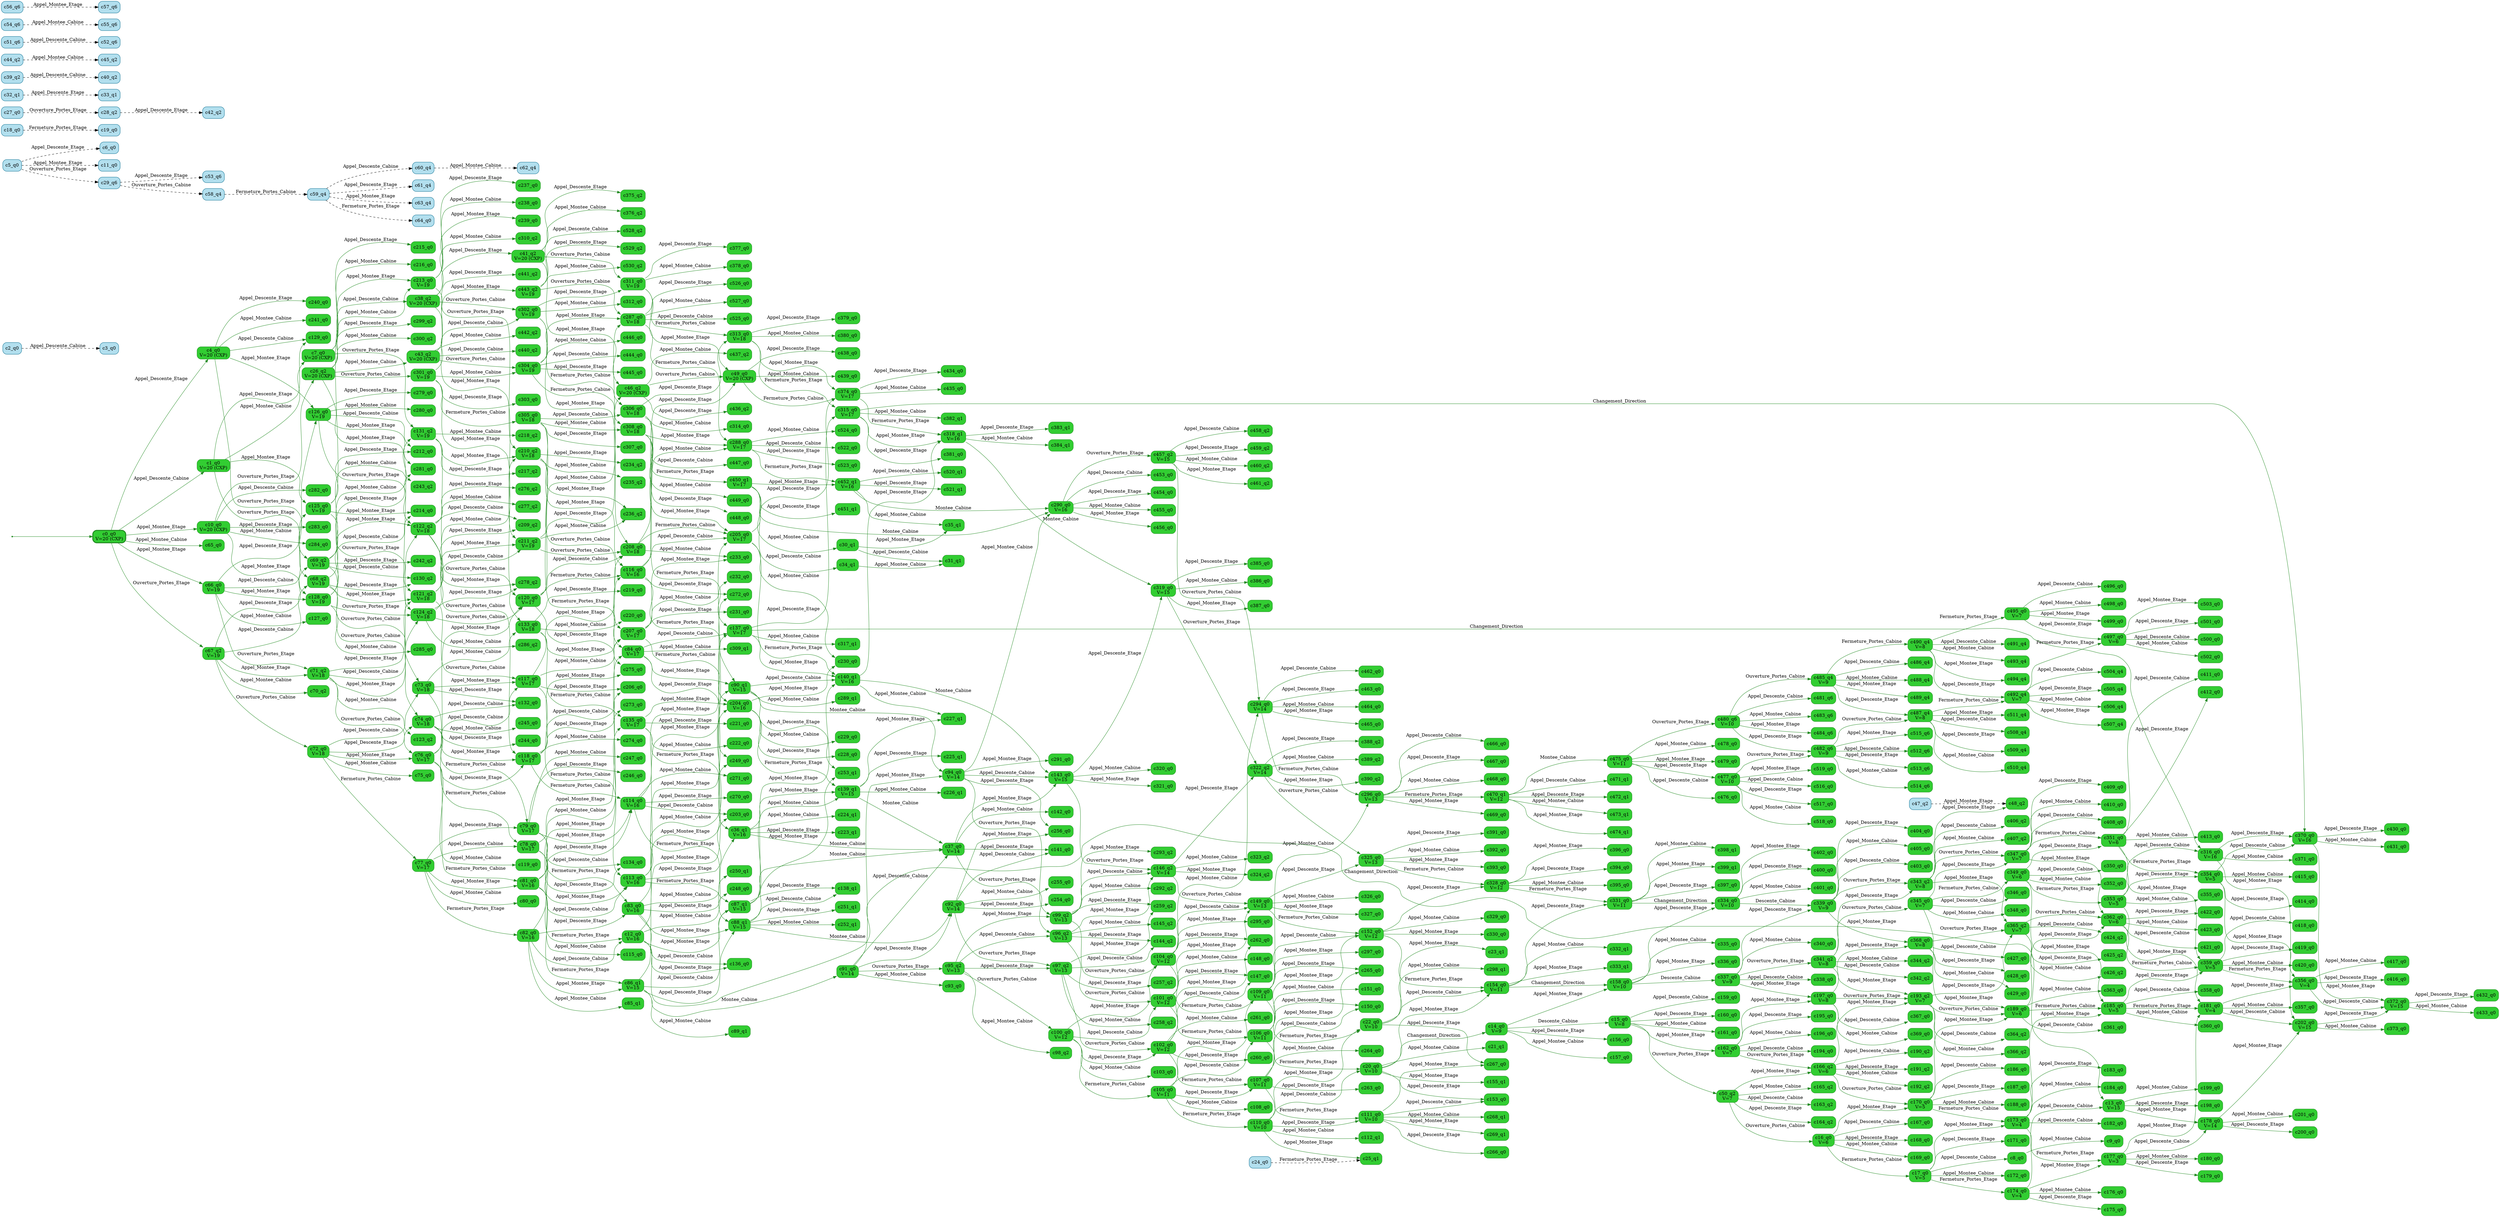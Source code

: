 digraph g {

	rankdir="LR"

	__invisible__[shape="point", color="forestgreen"]
	c0_q0[label="c0_q0\nV=20 (CXP)", shape="box", style="rounded, filled", color="forestgreen", fillcolor="limegreen", penwidth=3] // Initial
	c1_q0[label="c1_q0\nV=20 (CXP)", shape="box", style="rounded, filled", color="forestgreen", fillcolor="limegreen"]
	c7_q0[label="c7_q0\nV=20 (CXP)", shape="box", style="rounded, filled", color="forestgreen", fillcolor="limegreen"]
	c215_q0[label="c215_q0", shape="box", style="rounded, filled", color="forestgreen", fillcolor="limegreen"]
	c216_q0[label="c216_q0", shape="box", style="rounded, filled", color="forestgreen", fillcolor="limegreen"]
	c213_q0[label="c213_q0\nV=19", shape="box", style="rounded, filled", color="forestgreen", fillcolor="limegreen"]
	c237_q0[label="c237_q0", shape="box", style="rounded, filled", color="forestgreen", fillcolor="limegreen"]
	c238_q0[label="c238_q0", shape="box", style="rounded, filled", color="forestgreen", fillcolor="limegreen"]
	c239_q0[label="c239_q0", shape="box", style="rounded, filled", color="forestgreen", fillcolor="limegreen"]
	c210_q2[label="c210_q2\nV=18", shape="box", style="rounded, filled", color="forestgreen", fillcolor="limegreen"]
	c234_q2[label="c234_q2", shape="box", style="rounded, filled", color="forestgreen", fillcolor="limegreen"]
	c235_q2[label="c235_q2", shape="box", style="rounded, filled", color="forestgreen", fillcolor="limegreen"]
	c236_q2[label="c236_q2", shape="box", style="rounded, filled", color="forestgreen", fillcolor="limegreen"]
	c207_q0[label="c207_q0\nV=17", shape="box", style="rounded, filled", color="forestgreen", fillcolor="limegreen"]
	c231_q0[label="c231_q0", shape="box", style="rounded, filled", color="forestgreen", fillcolor="limegreen"]
	c232_q0[label="c232_q0", shape="box", style="rounded, filled", color="forestgreen", fillcolor="limegreen"]
	c233_q0[label="c233_q0", shape="box", style="rounded, filled", color="forestgreen", fillcolor="limegreen"]
	c204_q0[label="c204_q0\nV=16", shape="box", style="rounded, filled", color="forestgreen", fillcolor="limegreen"]
	c228_q0[label="c228_q0", shape="box", style="rounded, filled", color="forestgreen", fillcolor="limegreen"]
	c229_q0[label="c229_q0", shape="box", style="rounded, filled", color="forestgreen", fillcolor="limegreen"]
	c230_q0[label="c230_q0", shape="box", style="rounded, filled", color="forestgreen", fillcolor="limegreen"]
	c139_q1[label="c139_q1\nV=15", shape="box", style="rounded, filled", color="forestgreen", fillcolor="limegreen"]
	c225_q1[label="c225_q1", shape="box", style="rounded, filled", color="forestgreen", fillcolor="limegreen"]
	c226_q1[label="c226_q1", shape="box", style="rounded, filled", color="forestgreen", fillcolor="limegreen"]
	c227_q1[label="c227_q1", shape="box", style="rounded, filled", color="forestgreen", fillcolor="limegreen"]
	c37_q0[label="c37_q0\nV=14", shape="box", style="rounded, filled", color="forestgreen", fillcolor="limegreen"]
	c141_q0[label="c141_q0", shape="box", style="rounded, filled", color="forestgreen", fillcolor="limegreen"]
	c142_q0[label="c142_q0", shape="box", style="rounded, filled", color="forestgreen", fillcolor="limegreen"]
	c143_q0[label="c143_q0\nV=15", shape="box", style="rounded, filled", color="forestgreen", fillcolor="limegreen"]
	c319_q0[label="c319_q0\nV=15", shape="box", style="rounded, filled", color="forestgreen", fillcolor="limegreen"]
	c385_q0[label="c385_q0", shape="box", style="rounded, filled", color="forestgreen", fillcolor="limegreen"]
	c386_q0[label="c386_q0", shape="box", style="rounded, filled", color="forestgreen", fillcolor="limegreen"]
	c387_q0[label="c387_q0", shape="box", style="rounded, filled", color="forestgreen", fillcolor="limegreen"]
	c322_q2[label="c322_q2\nV=14", shape="box", style="rounded, filled", color="forestgreen", fillcolor="limegreen"]
	c388_q2[label="c388_q2", shape="box", style="rounded, filled", color="forestgreen", fillcolor="limegreen"]
	c389_q2[label="c389_q2", shape="box", style="rounded, filled", color="forestgreen", fillcolor="limegreen"]
	c390_q2[label="c390_q2", shape="box", style="rounded, filled", color="forestgreen", fillcolor="limegreen"]
	c325_q0[label="c325_q0\nV=13", shape="box", style="rounded, filled", color="forestgreen", fillcolor="limegreen"]
	c391_q0[label="c391_q0", shape="box", style="rounded, filled", color="forestgreen", fillcolor="limegreen"]
	c392_q0[label="c392_q0", shape="box", style="rounded, filled", color="forestgreen", fillcolor="limegreen"]
	c393_q0[label="c393_q0", shape="box", style="rounded, filled", color="forestgreen", fillcolor="limegreen"]
	c328_q0[label="c328_q0\nV=12", shape="box", style="rounded, filled", color="forestgreen", fillcolor="limegreen"]
	c394_q0[label="c394_q0", shape="box", style="rounded, filled", color="forestgreen", fillcolor="limegreen"]
	c395_q0[label="c395_q0", shape="box", style="rounded, filled", color="forestgreen", fillcolor="limegreen"]
	c396_q0[label="c396_q0", shape="box", style="rounded, filled", color="forestgreen", fillcolor="limegreen"]
	c331_q0[label="c331_q0\nV=11", shape="box", style="rounded, filled", color="forestgreen", fillcolor="limegreen"]
	c397_q0[label="c397_q0", shape="box", style="rounded, filled", color="forestgreen", fillcolor="limegreen"]
	c334_q0[label="c334_q0\nV=10", shape="box", style="rounded, filled", color="forestgreen", fillcolor="limegreen"]
	c400_q0[label="c400_q0", shape="box", style="rounded, filled", color="forestgreen", fillcolor="limegreen"]
	c401_q0[label="c401_q0", shape="box", style="rounded, filled", color="forestgreen", fillcolor="limegreen"]
	c402_q0[label="c402_q0", shape="box", style="rounded, filled", color="forestgreen", fillcolor="limegreen"]
	c339_q0[label="c339_q0\nV=9", shape="box", style="rounded, filled", color="forestgreen", fillcolor="limegreen"]
	c403_q0[label="c403_q0", shape="box", style="rounded, filled", color="forestgreen", fillcolor="limegreen"]
	c404_q0[label="c404_q0", shape="box", style="rounded, filled", color="forestgreen", fillcolor="limegreen"]
	c405_q0[label="c405_q0", shape="box", style="rounded, filled", color="forestgreen", fillcolor="limegreen"]
	c368_q0[label="c368_q0\nV=8", shape="box", style="rounded, filled", color="forestgreen", fillcolor="limegreen"]
	c427_q0[label="c427_q0", shape="box", style="rounded, filled", color="forestgreen", fillcolor="limegreen"]
	c428_q0[label="c428_q0", shape="box", style="rounded, filled", color="forestgreen", fillcolor="limegreen"]
	c429_q0[label="c429_q0", shape="box", style="rounded, filled", color="forestgreen", fillcolor="limegreen"]
	c365_q2[label="c365_q2\nV=7", shape="box", style="rounded, filled", color="forestgreen", fillcolor="limegreen"]
	c424_q2[label="c424_q2", shape="box", style="rounded, filled", color="forestgreen", fillcolor="limegreen"]
	c425_q2[label="c425_q2", shape="box", style="rounded, filled", color="forestgreen", fillcolor="limegreen"]
	c426_q2[label="c426_q2", shape="box", style="rounded, filled", color="forestgreen", fillcolor="limegreen"]
	c362_q0[label="c362_q0\nV=6", shape="box", style="rounded, filled", color="forestgreen", fillcolor="limegreen"]
	c421_q0[label="c421_q0", shape="box", style="rounded, filled", color="forestgreen", fillcolor="limegreen"]
	c422_q0[label="c422_q0", shape="box", style="rounded, filled", color="forestgreen", fillcolor="limegreen"]
	c423_q0[label="c423_q0", shape="box", style="rounded, filled", color="forestgreen", fillcolor="limegreen"]
	c359_q0[label="c359_q0\nV=5", shape="box", style="rounded, filled", color="forestgreen", fillcolor="limegreen"]
	c418_q0[label="c418_q0", shape="box", style="rounded, filled", color="forestgreen", fillcolor="limegreen"]
	c419_q0[label="c419_q0", shape="box", style="rounded, filled", color="forestgreen", fillcolor="limegreen"]
	c420_q0[label="c420_q0", shape="box", style="rounded, filled", color="forestgreen", fillcolor="limegreen"]
	c356_q0[label="c356_q0\nV=4", shape="box", style="rounded, filled", color="forestgreen", fillcolor="limegreen"]
	c372_q0[label="c372_q0\nV=15", shape="box", style="rounded, filled", color="forestgreen", fillcolor="limegreen"]
	c432_q0[label="c432_q0", shape="box", style="rounded, filled", color="forestgreen", fillcolor="limegreen"]
	c433_q0[label="c433_q0", shape="box", style="rounded, filled", color="forestgreen", fillcolor="limegreen"]
	c416_q0[label="c416_q0", shape="box", style="rounded, filled", color="forestgreen", fillcolor="limegreen"]
	c417_q0[label="c417_q0", shape="box", style="rounded, filled", color="forestgreen", fillcolor="limegreen"]
	c343_q2[label="c343_q2\nV=8", shape="box", style="rounded, filled", color="forestgreen", fillcolor="limegreen"]
	c406_q2[label="c406_q2", shape="box", style="rounded, filled", color="forestgreen", fillcolor="limegreen"]
	c48_q2[label="c48_q2", shape="box", style="rounded, filled", color="forestgreen", fillcolor="limegreen"]
	c407_q2[label="c407_q2", shape="box", style="rounded, filled", color="forestgreen", fillcolor="limegreen"]
	c347_q0[label="c347_q0\nV=7", shape="box", style="rounded, filled", color="forestgreen", fillcolor="limegreen"]
	c408_q0[label="c408_q0", shape="box", style="rounded, filled", color="forestgreen", fillcolor="limegreen"]
	c409_q0[label="c409_q0", shape="box", style="rounded, filled", color="forestgreen", fillcolor="limegreen"]
	c410_q0[label="c410_q0", shape="box", style="rounded, filled", color="forestgreen", fillcolor="limegreen"]
	c351_q0[label="c351_q0\nV=6", shape="box", style="rounded, filled", color="forestgreen", fillcolor="limegreen"]
	c411_q0[label="c411_q0", shape="box", style="rounded, filled", color="forestgreen", fillcolor="limegreen"]
	c412_q0[label="c412_q0", shape="box", style="rounded, filled", color="forestgreen", fillcolor="limegreen"]
	c413_q0[label="c413_q0", shape="box", style="rounded, filled", color="forestgreen", fillcolor="limegreen"]
	c354_q0[label="c354_q0\nV=5", shape="box", style="rounded, filled", color="forestgreen", fillcolor="limegreen"]
	c370_q0[label="c370_q0\nV=16", shape="box", style="rounded, filled", color="forestgreen", fillcolor="limegreen"]
	c430_q0[label="c430_q0", shape="box", style="rounded, filled", color="forestgreen", fillcolor="limegreen"]
	c431_q0[label="c431_q0", shape="box", style="rounded, filled", color="forestgreen", fillcolor="limegreen"]
	c414_q0[label="c414_q0", shape="box", style="rounded, filled", color="forestgreen", fillcolor="limegreen"]
	c415_q0[label="c415_q0", shape="box", style="rounded, filled", color="forestgreen", fillcolor="limegreen"]
	c398_q1[label="c398_q1", shape="box", style="rounded, filled", color="forestgreen", fillcolor="limegreen"]
	c399_q1[label="c399_q1", shape="box", style="rounded, filled", color="forestgreen", fillcolor="limegreen"]
	c320_q0[label="c320_q0", shape="box", style="rounded, filled", color="forestgreen", fillcolor="limegreen"]
	c321_q0[label="c321_q0", shape="box", style="rounded, filled", color="forestgreen", fillcolor="limegreen"]
	c146_q2[label="c146_q2\nV=14", shape="box", style="rounded, filled", color="forestgreen", fillcolor="limegreen"]
	c323_q2[label="c323_q2", shape="box", style="rounded, filled", color="forestgreen", fillcolor="limegreen"]
	c324_q2[label="c324_q2", shape="box", style="rounded, filled", color="forestgreen", fillcolor="limegreen"]
	c149_q0[label="c149_q0\nV=13", shape="box", style="rounded, filled", color="forestgreen", fillcolor="limegreen"]
	c326_q0[label="c326_q0", shape="box", style="rounded, filled", color="forestgreen", fillcolor="limegreen"]
	c327_q0[label="c327_q0", shape="box", style="rounded, filled", color="forestgreen", fillcolor="limegreen"]
	c152_q0[label="c152_q0\nV=12", shape="box", style="rounded, filled", color="forestgreen", fillcolor="limegreen"]
	c329_q0[label="c329_q0", shape="box", style="rounded, filled", color="forestgreen", fillcolor="limegreen"]
	c330_q0[label="c330_q0", shape="box", style="rounded, filled", color="forestgreen", fillcolor="limegreen"]
	c154_q0[label="c154_q0\nV=11", shape="box", style="rounded, filled", color="forestgreen", fillcolor="limegreen"]
	c158_q0[label="c158_q0\nV=10", shape="box", style="rounded, filled", color="forestgreen", fillcolor="limegreen"]
	c335_q0[label="c335_q0", shape="box", style="rounded, filled", color="forestgreen", fillcolor="limegreen"]
	c336_q0[label="c336_q0", shape="box", style="rounded, filled", color="forestgreen", fillcolor="limegreen"]
	c337_q0[label="c337_q0\nV=9", shape="box", style="rounded, filled", color="forestgreen", fillcolor="limegreen"]
	c338_q0[label="c338_q0", shape="box", style="rounded, filled", color="forestgreen", fillcolor="limegreen"]
	c340_q0[label="c340_q0", shape="box", style="rounded, filled", color="forestgreen", fillcolor="limegreen"]
	c197_q0[label="c197_q0\nV=8", shape="box", style="rounded, filled", color="forestgreen", fillcolor="limegreen"]
	c367_q0[label="c367_q0", shape="box", style="rounded, filled", color="forestgreen", fillcolor="limegreen"]
	c369_q0[label="c369_q0", shape="box", style="rounded, filled", color="forestgreen", fillcolor="limegreen"]
	c193_q2[label="c193_q2\nV=7", shape="box", style="rounded, filled", color="forestgreen", fillcolor="limegreen"]
	c364_q2[label="c364_q2", shape="box", style="rounded, filled", color="forestgreen", fillcolor="limegreen"]
	c366_q2[label="c366_q2", shape="box", style="rounded, filled", color="forestgreen", fillcolor="limegreen"]
	c189_q0[label="c189_q0\nV=6", shape="box", style="rounded, filled", color="forestgreen", fillcolor="limegreen"]
	c361_q0[label="c361_q0", shape="box", style="rounded, filled", color="forestgreen", fillcolor="limegreen"]
	c363_q0[label="c363_q0", shape="box", style="rounded, filled", color="forestgreen", fillcolor="limegreen"]
	c185_q0[label="c185_q0\nV=5", shape="box", style="rounded, filled", color="forestgreen", fillcolor="limegreen"]
	c358_q0[label="c358_q0", shape="box", style="rounded, filled", color="forestgreen", fillcolor="limegreen"]
	c360_q0[label="c360_q0", shape="box", style="rounded, filled", color="forestgreen", fillcolor="limegreen"]
	c181_q0[label="c181_q0\nV=4", shape="box", style="rounded, filled", color="forestgreen", fillcolor="limegreen"]
	c202_q0[label="c202_q0\nV=15", shape="box", style="rounded, filled", color="forestgreen", fillcolor="limegreen"]
	c373_q0[label="c373_q0", shape="box", style="rounded, filled", color="forestgreen", fillcolor="limegreen"]
	c357_q0[label="c357_q0", shape="box", style="rounded, filled", color="forestgreen", fillcolor="limegreen"]
	c341_q2[label="c341_q2\nV=8", shape="box", style="rounded, filled", color="forestgreen", fillcolor="limegreen"]
	c342_q2[label="c342_q2", shape="box", style="rounded, filled", color="forestgreen", fillcolor="limegreen"]
	c344_q2[label="c344_q2", shape="box", style="rounded, filled", color="forestgreen", fillcolor="limegreen"]
	c345_q0[label="c345_q0\nV=7", shape="box", style="rounded, filled", color="forestgreen", fillcolor="limegreen"]
	c346_q0[label="c346_q0", shape="box", style="rounded, filled", color="forestgreen", fillcolor="limegreen"]
	c348_q0[label="c348_q0", shape="box", style="rounded, filled", color="forestgreen", fillcolor="limegreen"]
	c349_q0[label="c349_q0\nV=6", shape="box", style="rounded, filled", color="forestgreen", fillcolor="limegreen"]
	c350_q0[label="c350_q0", shape="box", style="rounded, filled", color="forestgreen", fillcolor="limegreen"]
	c352_q0[label="c352_q0", shape="box", style="rounded, filled", color="forestgreen", fillcolor="limegreen"]
	c353_q0[label="c353_q0\nV=5", shape="box", style="rounded, filled", color="forestgreen", fillcolor="limegreen"]
	c316_q0[label="c316_q0\nV=16", shape="box", style="rounded, filled", color="forestgreen", fillcolor="limegreen"]
	c371_q0[label="c371_q0", shape="box", style="rounded, filled", color="forestgreen", fillcolor="limegreen"]
	c355_q0[label="c355_q0", shape="box", style="rounded, filled", color="forestgreen", fillcolor="limegreen"]
	c332_q1[label="c332_q1", shape="box", style="rounded, filled", color="forestgreen", fillcolor="limegreen"]
	c333_q1[label="c333_q1", shape="box", style="rounded, filled", color="forestgreen", fillcolor="limegreen"]
	c96_q2[label="c96_q2\nV=13", shape="box", style="rounded, filled", color="forestgreen", fillcolor="limegreen"]
	c144_q2[label="c144_q2", shape="box", style="rounded, filled", color="forestgreen", fillcolor="limegreen"]
	c145_q2[label="c145_q2", shape="box", style="rounded, filled", color="forestgreen", fillcolor="limegreen"]
	c101_q0[label="c101_q0\nV=12", shape="box", style="rounded, filled", color="forestgreen", fillcolor="limegreen"]
	c147_q0[label="c147_q0", shape="box", style="rounded, filled", color="forestgreen", fillcolor="limegreen"]
	c148_q0[label="c148_q0", shape="box", style="rounded, filled", color="forestgreen", fillcolor="limegreen"]
	c106_q0[label="c106_q0\nV=11", shape="box", style="rounded, filled", color="forestgreen", fillcolor="limegreen"]
	c150_q0[label="c150_q0", shape="box", style="rounded, filled", color="forestgreen", fillcolor="limegreen"]
	c151_q0[label="c151_q0", shape="box", style="rounded, filled", color="forestgreen", fillcolor="limegreen"]
	c20_q0[label="c20_q0\nV=10", shape="box", style="rounded, filled", color="forestgreen", fillcolor="limegreen"]
	c21_q1[label="c21_q1", shape="box", style="rounded, filled", color="forestgreen", fillcolor="limegreen"]
	c153_q0[label="c153_q0", shape="box", style="rounded, filled", color="forestgreen", fillcolor="limegreen"]
	c14_q0[label="c14_q0\nV=9", shape="box", style="rounded, filled", color="forestgreen", fillcolor="limegreen"]
	c15_q0[label="c15_q0\nV=8", shape="box", style="rounded, filled", color="forestgreen", fillcolor="limegreen"]
	c159_q0[label="c159_q0", shape="box", style="rounded, filled", color="forestgreen", fillcolor="limegreen"]
	c160_q0[label="c160_q0", shape="box", style="rounded, filled", color="forestgreen", fillcolor="limegreen"]
	c161_q0[label="c161_q0", shape="box", style="rounded, filled", color="forestgreen", fillcolor="limegreen"]
	c162_q0[label="c162_q0\nV=7", shape="box", style="rounded, filled", color="forestgreen", fillcolor="limegreen"]
	c194_q0[label="c194_q0", shape="box", style="rounded, filled", color="forestgreen", fillcolor="limegreen"]
	c195_q0[label="c195_q0", shape="box", style="rounded, filled", color="forestgreen", fillcolor="limegreen"]
	c196_q0[label="c196_q0", shape="box", style="rounded, filled", color="forestgreen", fillcolor="limegreen"]
	c166_q2[label="c166_q2\nV=6", shape="box", style="rounded, filled", color="forestgreen", fillcolor="limegreen"]
	c190_q2[label="c190_q2", shape="box", style="rounded, filled", color="forestgreen", fillcolor="limegreen"]
	c191_q2[label="c191_q2", shape="box", style="rounded, filled", color="forestgreen", fillcolor="limegreen"]
	c192_q2[label="c192_q2", shape="box", style="rounded, filled", color="forestgreen", fillcolor="limegreen"]
	c170_q0[label="c170_q0\nV=5", shape="box", style="rounded, filled", color="forestgreen", fillcolor="limegreen"]
	c186_q0[label="c186_q0", shape="box", style="rounded, filled", color="forestgreen", fillcolor="limegreen"]
	c187_q0[label="c187_q0", shape="box", style="rounded, filled", color="forestgreen", fillcolor="limegreen"]
	c188_q0[label="c188_q0", shape="box", style="rounded, filled", color="forestgreen", fillcolor="limegreen"]
	c173_q0[label="c173_q0\nV=4", shape="box", style="rounded, filled", color="forestgreen", fillcolor="limegreen"]
	c182_q0[label="c182_q0", shape="box", style="rounded, filled", color="forestgreen", fillcolor="limegreen"]
	c183_q0[label="c183_q0", shape="box", style="rounded, filled", color="forestgreen", fillcolor="limegreen"]
	c184_q0[label="c184_q0", shape="box", style="rounded, filled", color="forestgreen", fillcolor="limegreen"]
	c177_q0[label="c177_q0\nV=3", shape="box", style="rounded, filled", color="forestgreen", fillcolor="limegreen"]
	c178_q0[label="c178_q0\nV=14", shape="box", style="rounded, filled", color="forestgreen", fillcolor="limegreen"]
	c200_q0[label="c200_q0", shape="box", style="rounded, filled", color="forestgreen", fillcolor="limegreen"]
	c201_q0[label="c201_q0", shape="box", style="rounded, filled", color="forestgreen", fillcolor="limegreen"]
	c179_q0[label="c179_q0", shape="box", style="rounded, filled", color="forestgreen", fillcolor="limegreen"]
	c180_q0[label="c180_q0", shape="box", style="rounded, filled", color="forestgreen", fillcolor="limegreen"]
	c50_q2[label="c50_q2\nV=7", shape="box", style="rounded, filled", color="forestgreen", fillcolor="limegreen"]
	c16_q0[label="c16_q0\nV=6", shape="box", style="rounded, filled", color="forestgreen", fillcolor="limegreen"]
	c17_q0[label="c17_q0\nV=5", shape="box", style="rounded, filled", color="forestgreen", fillcolor="limegreen"]
	c8_q0[label="c8_q0", shape="box", style="rounded, filled", color="forestgreen", fillcolor="limegreen"]
	c9_q0[label="c9_q0", shape="box", style="rounded, filled", color="forestgreen", fillcolor="limegreen"]
	c171_q0[label="c171_q0", shape="box", style="rounded, filled", color="forestgreen", fillcolor="limegreen"]
	c172_q0[label="c172_q0", shape="box", style="rounded, filled", color="forestgreen", fillcolor="limegreen"]
	c174_q0[label="c174_q0\nV=4", shape="box", style="rounded, filled", color="forestgreen", fillcolor="limegreen"]
	c13_q0[label="c13_q0\nV=15", shape="box", style="rounded, filled", color="forestgreen", fillcolor="limegreen"]
	c198_q0[label="c198_q0", shape="box", style="rounded, filled", color="forestgreen", fillcolor="limegreen"]
	c199_q0[label="c199_q0", shape="box", style="rounded, filled", color="forestgreen", fillcolor="limegreen"]
	c175_q0[label="c175_q0", shape="box", style="rounded, filled", color="forestgreen", fillcolor="limegreen"]
	c176_q0[label="c176_q0", shape="box", style="rounded, filled", color="forestgreen", fillcolor="limegreen"]
	c167_q0[label="c167_q0", shape="box", style="rounded, filled", color="forestgreen", fillcolor="limegreen"]
	c168_q0[label="c168_q0", shape="box", style="rounded, filled", color="forestgreen", fillcolor="limegreen"]
	c169_q0[label="c169_q0", shape="box", style="rounded, filled", color="forestgreen", fillcolor="limegreen"]
	c163_q2[label="c163_q2", shape="box", style="rounded, filled", color="forestgreen", fillcolor="limegreen"]
	c164_q2[label="c164_q2", shape="box", style="rounded, filled", color="forestgreen", fillcolor="limegreen"]
	c165_q2[label="c165_q2", shape="box", style="rounded, filled", color="forestgreen", fillcolor="limegreen"]
	c156_q0[label="c156_q0", shape="box", style="rounded, filled", color="forestgreen", fillcolor="limegreen"]
	c157_q0[label="c157_q0", shape="box", style="rounded, filled", color="forestgreen", fillcolor="limegreen"]
	c155_q1[label="c155_q1", shape="box", style="rounded, filled", color="forestgreen", fillcolor="limegreen"]
	c131_q2[label="c131_q2\nV=19", shape="box", style="rounded, filled", color="forestgreen", fillcolor="limegreen"]
	c217_q2[label="c217_q2", shape="box", style="rounded, filled", color="forestgreen", fillcolor="limegreen"]
	c218_q2[label="c218_q2", shape="box", style="rounded, filled", color="forestgreen", fillcolor="limegreen"]
	c133_q0[label="c133_q0\nV=18", shape="box", style="rounded, filled", color="forestgreen", fillcolor="limegreen"]
	c219_q0[label="c219_q0", shape="box", style="rounded, filled", color="forestgreen", fillcolor="limegreen"]
	c220_q0[label="c220_q0", shape="box", style="rounded, filled", color="forestgreen", fillcolor="limegreen"]
	c135_q0[label="c135_q0\nV=17", shape="box", style="rounded, filled", color="forestgreen", fillcolor="limegreen"]
	c221_q0[label="c221_q0", shape="box", style="rounded, filled", color="forestgreen", fillcolor="limegreen"]
	c222_q0[label="c222_q0", shape="box", style="rounded, filled", color="forestgreen", fillcolor="limegreen"]
	c36_q1[label="c36_q1\nV=16", shape="box", style="rounded, filled", color="forestgreen", fillcolor="limegreen"]
	c223_q1[label="c223_q1", shape="box", style="rounded, filled", color="forestgreen", fillcolor="limegreen"]
	c224_q1[label="c224_q1", shape="box", style="rounded, filled", color="forestgreen", fillcolor="limegreen"]
	c129_q0[label="c129_q0", shape="box", style="rounded, filled", color="forestgreen", fillcolor="limegreen"]
	c125_q0[label="c125_q0\nV=19", shape="box", style="rounded, filled", color="forestgreen", fillcolor="limegreen"]
	c212_q0[label="c212_q0", shape="box", style="rounded, filled", color="forestgreen", fillcolor="limegreen"]
	c214_q0[label="c214_q0", shape="box", style="rounded, filled", color="forestgreen", fillcolor="limegreen"]
	c121_q2[label="c121_q2\nV=18", shape="box", style="rounded, filled", color="forestgreen", fillcolor="limegreen"]
	c209_q2[label="c209_q2", shape="box", style="rounded, filled", color="forestgreen", fillcolor="limegreen"]
	c211_q2[label="c211_q2\nV=19", shape="box", style="rounded, filled", color="forestgreen", fillcolor="limegreen"]
	c46_q2[label="c46_q2\nV=20 (CXP)", shape="box", style="rounded, filled", color="forestgreen", fillcolor="limegreen"]
	c49_q0[label="c49_q0\nV=20 (CXP)", shape="box", style="rounded, filled", color="forestgreen", fillcolor="limegreen"]
	c438_q0[label="c438_q0", shape="box", style="rounded, filled", color="forestgreen", fillcolor="limegreen"]
	c439_q0[label="c439_q0", shape="box", style="rounded, filled", color="forestgreen", fillcolor="limegreen"]
	c374_q0[label="c374_q0\nV=17", shape="box", style="rounded, filled", color="forestgreen", fillcolor="limegreen"]
	c434_q0[label="c434_q0", shape="box", style="rounded, filled", color="forestgreen", fillcolor="limegreen"]
	c435_q0[label="c435_q0", shape="box", style="rounded, filled", color="forestgreen", fillcolor="limegreen"]
	c318_q1[label="c318_q1\nV=16", shape="box", style="rounded, filled", color="forestgreen", fillcolor="limegreen"]
	c383_q1[label="c383_q1", shape="box", style="rounded, filled", color="forestgreen", fillcolor="limegreen"]
	c384_q1[label="c384_q1", shape="box", style="rounded, filled", color="forestgreen", fillcolor="limegreen"]
	c436_q2[label="c436_q2", shape="box", style="rounded, filled", color="forestgreen", fillcolor="limegreen"]
	c437_q2[label="c437_q2", shape="box", style="rounded, filled", color="forestgreen", fillcolor="limegreen"]
	c208_q0[label="c208_q0\nV=18", shape="box", style="rounded, filled", color="forestgreen", fillcolor="limegreen"]
	c205_q0[label="c205_q0\nV=17", shape="box", style="rounded, filled", color="forestgreen", fillcolor="limegreen"]
	c140_q1[label="c140_q1\nV=16", shape="box", style="rounded, filled", color="forestgreen", fillcolor="limegreen"]
	c117_q0[label="c117_q0\nV=17", shape="box", style="rounded, filled", color="forestgreen", fillcolor="limegreen"]
	c206_q0[label="c206_q0", shape="box", style="rounded, filled", color="forestgreen", fillcolor="limegreen"]
	c113_q0[label="c113_q0\nV=16", shape="box", style="rounded, filled", color="forestgreen", fillcolor="limegreen"]
	c203_q0[label="c203_q0", shape="box", style="rounded, filled", color="forestgreen", fillcolor="limegreen"]
	c87_q1[label="c87_q1\nV=15", shape="box", style="rounded, filled", color="forestgreen", fillcolor="limegreen"]
	c138_q1[label="c138_q1", shape="box", style="rounded, filled", color="forestgreen", fillcolor="limegreen"]
	c68_q2[label="c68_q2\nV=19", shape="box", style="rounded, filled", color="forestgreen", fillcolor="limegreen"]
	c130_q2[label="c130_q2", shape="box", style="rounded, filled", color="forestgreen", fillcolor="limegreen"]
	c73_q0[label="c73_q0\nV=18", shape="box", style="rounded, filled", color="forestgreen", fillcolor="limegreen"]
	c132_q0[label="c132_q0", shape="box", style="rounded, filled", color="forestgreen", fillcolor="limegreen"]
	c78_q0[label="c78_q0\nV=17", shape="box", style="rounded, filled", color="forestgreen", fillcolor="limegreen"]
	c134_q0[label="c134_q0", shape="box", style="rounded, filled", color="forestgreen", fillcolor="limegreen"]
	c12_q0[label="c12_q0\nV=16", shape="box", style="rounded, filled", color="forestgreen", fillcolor="limegreen"]
	c136_q0[label="c136_q0", shape="box", style="rounded, filled", color="forestgreen", fillcolor="limegreen"]
	c137_q0[label="c137_q0\nV=17", shape="box", style="rounded, filled", color="forestgreen", fillcolor="limegreen"]
	c315_q0[label="c315_q0\nV=17", shape="box", style="rounded, filled", color="forestgreen", fillcolor="limegreen"]
	c381_q0[label="c381_q0", shape="box", style="rounded, filled", color="forestgreen", fillcolor="limegreen"]
	c382_q1[label="c382_q1", shape="box", style="rounded, filled", color="forestgreen", fillcolor="limegreen"]
	c317_q1[label="c317_q1", shape="box", style="rounded, filled", color="forestgreen", fillcolor="limegreen"]
	c4_q0[label="c4_q0\nV=20 (CXP)", shape="box", style="rounded, filled", color="forestgreen", fillcolor="limegreen"]
	c240_q0[label="c240_q0", shape="box", style="rounded, filled", color="forestgreen", fillcolor="limegreen"]
	c241_q0[label="c241_q0", shape="box", style="rounded, filled", color="forestgreen", fillcolor="limegreen"]
	c126_q0[label="c126_q0\nV=19", shape="box", style="rounded, filled", color="forestgreen", fillcolor="limegreen"]
	c279_q0[label="c279_q0", shape="box", style="rounded, filled", color="forestgreen", fillcolor="limegreen"]
	c280_q0[label="c280_q0", shape="box", style="rounded, filled", color="forestgreen", fillcolor="limegreen"]
	c281_q0[label="c281_q0", shape="box", style="rounded, filled", color="forestgreen", fillcolor="limegreen"]
	c122_q2[label="c122_q2\nV=18", shape="box", style="rounded, filled", color="forestgreen", fillcolor="limegreen"]
	c276_q2[label="c276_q2", shape="box", style="rounded, filled", color="forestgreen", fillcolor="limegreen"]
	c277_q2[label="c277_q2", shape="box", style="rounded, filled", color="forestgreen", fillcolor="limegreen"]
	c278_q2[label="c278_q2", shape="box", style="rounded, filled", color="forestgreen", fillcolor="limegreen"]
	c118_q0[label="c118_q0\nV=17", shape="box", style="rounded, filled", color="forestgreen", fillcolor="limegreen"]
	c273_q0[label="c273_q0", shape="box", style="rounded, filled", color="forestgreen", fillcolor="limegreen"]
	c274_q0[label="c274_q0", shape="box", style="rounded, filled", color="forestgreen", fillcolor="limegreen"]
	c275_q0[label="c275_q0", shape="box", style="rounded, filled", color="forestgreen", fillcolor="limegreen"]
	c114_q0[label="c114_q0\nV=16", shape="box", style="rounded, filled", color="forestgreen", fillcolor="limegreen"]
	c270_q0[label="c270_q0", shape="box", style="rounded, filled", color="forestgreen", fillcolor="limegreen"]
	c271_q0[label="c271_q0", shape="box", style="rounded, filled", color="forestgreen", fillcolor="limegreen"]
	c272_q0[label="c272_q0", shape="box", style="rounded, filled", color="forestgreen", fillcolor="limegreen"]
	c88_q1[label="c88_q1\nV=15", shape="box", style="rounded, filled", color="forestgreen", fillcolor="limegreen"]
	c251_q1[label="c251_q1", shape="box", style="rounded, filled", color="forestgreen", fillcolor="limegreen"]
	c252_q1[label="c252_q1", shape="box", style="rounded, filled", color="forestgreen", fillcolor="limegreen"]
	c253_q1[label="c253_q1", shape="box", style="rounded, filled", color="forestgreen", fillcolor="limegreen"]
	c92_q0[label="c92_q0\nV=14", shape="box", style="rounded, filled", color="forestgreen", fillcolor="limegreen"]
	c254_q0[label="c254_q0", shape="box", style="rounded, filled", color="forestgreen", fillcolor="limegreen"]
	c255_q0[label="c255_q0", shape="box", style="rounded, filled", color="forestgreen", fillcolor="limegreen"]
	c256_q0[label="c256_q0", shape="box", style="rounded, filled", color="forestgreen", fillcolor="limegreen"]
	c97_q2[label="c97_q2\nV=13", shape="box", style="rounded, filled", color="forestgreen", fillcolor="limegreen"]
	c257_q2[label="c257_q2", shape="box", style="rounded, filled", color="forestgreen", fillcolor="limegreen"]
	c258_q2[label="c258_q2", shape="box", style="rounded, filled", color="forestgreen", fillcolor="limegreen"]
	c259_q2[label="c259_q2", shape="box", style="rounded, filled", color="forestgreen", fillcolor="limegreen"]
	c102_q0[label="c102_q0\nV=12", shape="box", style="rounded, filled", color="forestgreen", fillcolor="limegreen"]
	c260_q0[label="c260_q0", shape="box", style="rounded, filled", color="forestgreen", fillcolor="limegreen"]
	c261_q0[label="c261_q0", shape="box", style="rounded, filled", color="forestgreen", fillcolor="limegreen"]
	c262_q0[label="c262_q0", shape="box", style="rounded, filled", color="forestgreen", fillcolor="limegreen"]
	c107_q0[label="c107_q0\nV=11", shape="box", style="rounded, filled", color="forestgreen", fillcolor="limegreen"]
	c263_q0[label="c263_q0", shape="box", style="rounded, filled", color="forestgreen", fillcolor="limegreen"]
	c264_q0[label="c264_q0", shape="box", style="rounded, filled", color="forestgreen", fillcolor="limegreen"]
	c265_q0[label="c265_q0", shape="box", style="rounded, filled", color="forestgreen", fillcolor="limegreen"]
	c111_q0[label="c111_q0\nV=10", shape="box", style="rounded, filled", color="forestgreen", fillcolor="limegreen"]
	c266_q0[label="c266_q0", shape="box", style="rounded, filled", color="forestgreen", fillcolor="limegreen"]
	c267_q0[label="c267_q0", shape="box", style="rounded, filled", color="forestgreen", fillcolor="limegreen"]
	c268_q1[label="c268_q1", shape="box", style="rounded, filled", color="forestgreen", fillcolor="limegreen"]
	c269_q1[label="c269_q1", shape="box", style="rounded, filled", color="forestgreen", fillcolor="limegreen"]
	c69_q2[label="c69_q2\nV=19", shape="box", style="rounded, filled", color="forestgreen", fillcolor="limegreen"]
	c242_q2[label="c242_q2", shape="box", style="rounded, filled", color="forestgreen", fillcolor="limegreen"]
	c243_q2[label="c243_q2", shape="box", style="rounded, filled", color="forestgreen", fillcolor="limegreen"]
	c74_q0[label="c74_q0\nV=18", shape="box", style="rounded, filled", color="forestgreen", fillcolor="limegreen"]
	c244_q0[label="c244_q0", shape="box", style="rounded, filled", color="forestgreen", fillcolor="limegreen"]
	c245_q0[label="c245_q0", shape="box", style="rounded, filled", color="forestgreen", fillcolor="limegreen"]
	c79_q0[label="c79_q0\nV=17", shape="box", style="rounded, filled", color="forestgreen", fillcolor="limegreen"]
	c246_q0[label="c246_q0", shape="box", style="rounded, filled", color="forestgreen", fillcolor="limegreen"]
	c247_q0[label="c247_q0", shape="box", style="rounded, filled", color="forestgreen", fillcolor="limegreen"]
	c83_q0[label="c83_q0\nV=16", shape="box", style="rounded, filled", color="forestgreen", fillcolor="limegreen"]
	c248_q0[label="c248_q0", shape="box", style="rounded, filled", color="forestgreen", fillcolor="limegreen"]
	c249_q0[label="c249_q0", shape="box", style="rounded, filled", color="forestgreen", fillcolor="limegreen"]
	c250_q1[label="c250_q1", shape="box", style="rounded, filled", color="forestgreen", fillcolor="limegreen"]
	c10_q0[label="c10_q0\nV=20 (CXP)", shape="box", style="rounded, filled", color="forestgreen", fillcolor="limegreen"]
	c26_q2[label="c26_q2\nV=20 (CXP)", shape="box", style="rounded, filled", color="forestgreen", fillcolor="limegreen"]
	c38_q2[label="c38_q2\nV=20 (CXP)", shape="box", style="rounded, filled", color="forestgreen", fillcolor="limegreen"]
	c41_q2[label="c41_q2\nV=20 (CXP)", shape="box", style="rounded, filled", color="forestgreen", fillcolor="limegreen"]
	c375_q2[label="c375_q2", shape="box", style="rounded, filled", color="forestgreen", fillcolor="limegreen"]
	c376_q2[label="c376_q2", shape="box", style="rounded, filled", color="forestgreen", fillcolor="limegreen"]
	c311_q0[label="c311_q0\nV=19", shape="box", style="rounded, filled", color="forestgreen", fillcolor="limegreen"]
	c377_q0[label="c377_q0", shape="box", style="rounded, filled", color="forestgreen", fillcolor="limegreen"]
	c378_q0[label="c378_q0", shape="box", style="rounded, filled", color="forestgreen", fillcolor="limegreen"]
	c313_q0[label="c313_q0\nV=18", shape="box", style="rounded, filled", color="forestgreen", fillcolor="limegreen"]
	c379_q0[label="c379_q0", shape="box", style="rounded, filled", color="forestgreen", fillcolor="limegreen"]
	c380_q0[label="c380_q0", shape="box", style="rounded, filled", color="forestgreen", fillcolor="limegreen"]
	c310_q2[label="c310_q2", shape="box", style="rounded, filled", color="forestgreen", fillcolor="limegreen"]
	c302_q0[label="c302_q0\nV=19", shape="box", style="rounded, filled", color="forestgreen", fillcolor="limegreen"]
	c312_q0[label="c312_q0", shape="box", style="rounded, filled", color="forestgreen", fillcolor="limegreen"]
	c306_q0[label="c306_q0\nV=18", shape="box", style="rounded, filled", color="forestgreen", fillcolor="limegreen"]
	c314_q0[label="c314_q0", shape="box", style="rounded, filled", color="forestgreen", fillcolor="limegreen"]
	c43_q2[label="c43_q2\nV=20 (CXP)", shape="box", style="rounded, filled", color="forestgreen", fillcolor="limegreen"]
	c440_q2[label="c440_q2", shape="box", style="rounded, filled", color="forestgreen", fillcolor="limegreen"]
	c441_q2[label="c441_q2", shape="box", style="rounded, filled", color="forestgreen", fillcolor="limegreen"]
	c442_q2[label="c442_q2", shape="box", style="rounded, filled", color="forestgreen", fillcolor="limegreen"]
	c443_q2[label="c443_q2\nV=19", shape="box", style="rounded, filled", color="forestgreen", fillcolor="limegreen"]
	c528_q2[label="c528_q2", shape="box", style="rounded, filled", color="forestgreen", fillcolor="limegreen"]
	c529_q2[label="c529_q2", shape="box", style="rounded, filled", color="forestgreen", fillcolor="limegreen"]
	c530_q2[label="c530_q2", shape="box", style="rounded, filled", color="forestgreen", fillcolor="limegreen"]
	c287_q0[label="c287_q0\nV=18", shape="box", style="rounded, filled", color="forestgreen", fillcolor="limegreen"]
	c525_q0[label="c525_q0", shape="box", style="rounded, filled", color="forestgreen", fillcolor="limegreen"]
	c526_q0[label="c526_q0", shape="box", style="rounded, filled", color="forestgreen", fillcolor="limegreen"]
	c527_q0[label="c527_q0", shape="box", style="rounded, filled", color="forestgreen", fillcolor="limegreen"]
	c288_q0[label="c288_q0\nV=17", shape="box", style="rounded, filled", color="forestgreen", fillcolor="limegreen"]
	c522_q0[label="c522_q0", shape="box", style="rounded, filled", color="forestgreen", fillcolor="limegreen"]
	c523_q0[label="c523_q0", shape="box", style="rounded, filled", color="forestgreen", fillcolor="limegreen"]
	c524_q0[label="c524_q0", shape="box", style="rounded, filled", color="forestgreen", fillcolor="limegreen"]
	c452_q1[label="c452_q1\nV=16", shape="box", style="rounded, filled", color="forestgreen", fillcolor="limegreen"]
	c520_q1[label="c520_q1", shape="box", style="rounded, filled", color="forestgreen", fillcolor="limegreen"]
	c521_q1[label="c521_q1", shape="box", style="rounded, filled", color="forestgreen", fillcolor="limegreen"]
	c35_q1[label="c35_q1", shape="box", style="rounded, filled", color="forestgreen", fillcolor="limegreen"]
	c290_q0[label="c290_q0\nV=16", shape="box", style="rounded, filled", color="forestgreen", fillcolor="limegreen"]
	c453_q0[label="c453_q0", shape="box", style="rounded, filled", color="forestgreen", fillcolor="limegreen"]
	c454_q0[label="c454_q0", shape="box", style="rounded, filled", color="forestgreen", fillcolor="limegreen"]
	c455_q0[label="c455_q0", shape="box", style="rounded, filled", color="forestgreen", fillcolor="limegreen"]
	c456_q0[label="c456_q0", shape="box", style="rounded, filled", color="forestgreen", fillcolor="limegreen"]
	c457_q2[label="c457_q2\nV=15", shape="box", style="rounded, filled", color="forestgreen", fillcolor="limegreen"]
	c458_q2[label="c458_q2", shape="box", style="rounded, filled", color="forestgreen", fillcolor="limegreen"]
	c459_q2[label="c459_q2", shape="box", style="rounded, filled", color="forestgreen", fillcolor="limegreen"]
	c460_q2[label="c460_q2", shape="box", style="rounded, filled", color="forestgreen", fillcolor="limegreen"]
	c461_q2[label="c461_q2", shape="box", style="rounded, filled", color="forestgreen", fillcolor="limegreen"]
	c294_q0[label="c294_q0\nV=14", shape="box", style="rounded, filled", color="forestgreen", fillcolor="limegreen"]
	c462_q0[label="c462_q0", shape="box", style="rounded, filled", color="forestgreen", fillcolor="limegreen"]
	c463_q0[label="c463_q0", shape="box", style="rounded, filled", color="forestgreen", fillcolor="limegreen"]
	c464_q0[label="c464_q0", shape="box", style="rounded, filled", color="forestgreen", fillcolor="limegreen"]
	c465_q0[label="c465_q0", shape="box", style="rounded, filled", color="forestgreen", fillcolor="limegreen"]
	c296_q0[label="c296_q0\nV=13", shape="box", style="rounded, filled", color="forestgreen", fillcolor="limegreen"]
	c466_q0[label="c466_q0", shape="box", style="rounded, filled", color="forestgreen", fillcolor="limegreen"]
	c467_q0[label="c467_q0", shape="box", style="rounded, filled", color="forestgreen", fillcolor="limegreen"]
	c468_q0[label="c468_q0", shape="box", style="rounded, filled", color="forestgreen", fillcolor="limegreen"]
	c469_q0[label="c469_q0", shape="box", style="rounded, filled", color="forestgreen", fillcolor="limegreen"]
	c470_q1[label="c470_q1\nV=12", shape="box", style="rounded, filled", color="forestgreen", fillcolor="limegreen"]
	c471_q1[label="c471_q1", shape="box", style="rounded, filled", color="forestgreen", fillcolor="limegreen"]
	c472_q1[label="c472_q1", shape="box", style="rounded, filled", color="forestgreen", fillcolor="limegreen"]
	c473_q1[label="c473_q1", shape="box", style="rounded, filled", color="forestgreen", fillcolor="limegreen"]
	c474_q1[label="c474_q1", shape="box", style="rounded, filled", color="forestgreen", fillcolor="limegreen"]
	c475_q0[label="c475_q0\nV=11", shape="box", style="rounded, filled", color="forestgreen", fillcolor="limegreen"]
	c476_q0[label="c476_q0", shape="box", style="rounded, filled", color="forestgreen", fillcolor="limegreen"]
	c477_q0[label="c477_q0\nV=10", shape="box", style="rounded, filled", color="forestgreen", fillcolor="limegreen"]
	c516_q0[label="c516_q0", shape="box", style="rounded, filled", color="forestgreen", fillcolor="limegreen"]
	c517_q0[label="c517_q0", shape="box", style="rounded, filled", color="forestgreen", fillcolor="limegreen"]
	c518_q0[label="c518_q0", shape="box", style="rounded, filled", color="forestgreen", fillcolor="limegreen"]
	c519_q0[label="c519_q0", shape="box", style="rounded, filled", color="forestgreen", fillcolor="limegreen"]
	c482_q6[label="c482_q6\nV=9", shape="box", style="rounded, filled", color="forestgreen", fillcolor="limegreen"]
	c512_q6[label="c512_q6", shape="box", style="rounded, filled", color="forestgreen", fillcolor="limegreen"]
	c513_q6[label="c513_q6", shape="box", style="rounded, filled", color="forestgreen", fillcolor="limegreen"]
	c514_q6[label="c514_q6", shape="box", style="rounded, filled", color="forestgreen", fillcolor="limegreen"]
	c515_q6[label="c515_q6", shape="box", style="rounded, filled", color="forestgreen", fillcolor="limegreen"]
	c487_q4[label="c487_q4\nV=8", shape="box", style="rounded, filled", color="forestgreen", fillcolor="limegreen"]
	c508_q4[label="c508_q4", shape="box", style="rounded, filled", color="forestgreen", fillcolor="limegreen"]
	c509_q4[label="c509_q4", shape="box", style="rounded, filled", color="forestgreen", fillcolor="limegreen"]
	c510_q4[label="c510_q4", shape="box", style="rounded, filled", color="forestgreen", fillcolor="limegreen"]
	c511_q4[label="c511_q4", shape="box", style="rounded, filled", color="forestgreen", fillcolor="limegreen"]
	c492_q4[label="c492_q4\nV=7", shape="box", style="rounded, filled", color="forestgreen", fillcolor="limegreen"]
	c504_q4[label="c504_q4", shape="box", style="rounded, filled", color="forestgreen", fillcolor="limegreen"]
	c505_q4[label="c505_q4", shape="box", style="rounded, filled", color="forestgreen", fillcolor="limegreen"]
	c506_q4[label="c506_q4", shape="box", style="rounded, filled", color="forestgreen", fillcolor="limegreen"]
	c507_q4[label="c507_q4", shape="box", style="rounded, filled", color="forestgreen", fillcolor="limegreen"]
	c497_q0[label="c497_q0\nV=6", shape="box", style="rounded, filled", color="forestgreen", fillcolor="limegreen"]
	c500_q0[label="c500_q0", shape="box", style="rounded, filled", color="forestgreen", fillcolor="limegreen"]
	c501_q0[label="c501_q0", shape="box", style="rounded, filled", color="forestgreen", fillcolor="limegreen"]
	c502_q0[label="c502_q0", shape="box", style="rounded, filled", color="forestgreen", fillcolor="limegreen"]
	c503_q0[label="c503_q0", shape="box", style="rounded, filled", color="forestgreen", fillcolor="limegreen"]
	c478_q0[label="c478_q0", shape="box", style="rounded, filled", color="forestgreen", fillcolor="limegreen"]
	c479_q0[label="c479_q0", shape="box", style="rounded, filled", color="forestgreen", fillcolor="limegreen"]
	c480_q6[label="c480_q6\nV=10", shape="box", style="rounded, filled", color="forestgreen", fillcolor="limegreen"]
	c481_q6[label="c481_q6", shape="box", style="rounded, filled", color="forestgreen", fillcolor="limegreen"]
	c483_q6[label="c483_q6", shape="box", style="rounded, filled", color="forestgreen", fillcolor="limegreen"]
	c484_q6[label="c484_q6", shape="box", style="rounded, filled", color="forestgreen", fillcolor="limegreen"]
	c485_q4[label="c485_q4\nV=9", shape="box", style="rounded, filled", color="forestgreen", fillcolor="limegreen"]
	c486_q4[label="c486_q4", shape="box", style="rounded, filled", color="forestgreen", fillcolor="limegreen"]
	c488_q4[label="c488_q4", shape="box", style="rounded, filled", color="forestgreen", fillcolor="limegreen"]
	c489_q4[label="c489_q4", shape="box", style="rounded, filled", color="forestgreen", fillcolor="limegreen"]
	c490_q4[label="c490_q4\nV=8", shape="box", style="rounded, filled", color="forestgreen", fillcolor="limegreen"]
	c491_q4[label="c491_q4", shape="box", style="rounded, filled", color="forestgreen", fillcolor="limegreen"]
	c493_q4[label="c493_q4", shape="box", style="rounded, filled", color="forestgreen", fillcolor="limegreen"]
	c494_q4[label="c494_q4", shape="box", style="rounded, filled", color="forestgreen", fillcolor="limegreen"]
	c495_q0[label="c495_q0\nV=7", shape="box", style="rounded, filled", color="forestgreen", fillcolor="limegreen"]
	c496_q0[label="c496_q0", shape="box", style="rounded, filled", color="forestgreen", fillcolor="limegreen"]
	c498_q0[label="c498_q0", shape="box", style="rounded, filled", color="forestgreen", fillcolor="limegreen"]
	c499_q0[label="c499_q0", shape="box", style="rounded, filled", color="forestgreen", fillcolor="limegreen"]
	c304_q0[label="c304_q0\nV=19", shape="box", style="rounded, filled", color="forestgreen", fillcolor="limegreen"]
	c444_q0[label="c444_q0", shape="box", style="rounded, filled", color="forestgreen", fillcolor="limegreen"]
	c445_q0[label="c445_q0", shape="box", style="rounded, filled", color="forestgreen", fillcolor="limegreen"]
	c446_q0[label="c446_q0", shape="box", style="rounded, filled", color="forestgreen", fillcolor="limegreen"]
	c308_q0[label="c308_q0\nV=18", shape="box", style="rounded, filled", color="forestgreen", fillcolor="limegreen"]
	c447_q0[label="c447_q0", shape="box", style="rounded, filled", color="forestgreen", fillcolor="limegreen"]
	c448_q0[label="c448_q0", shape="box", style="rounded, filled", color="forestgreen", fillcolor="limegreen"]
	c449_q0[label="c449_q0", shape="box", style="rounded, filled", color="forestgreen", fillcolor="limegreen"]
	c450_q1[label="c450_q1\nV=17", shape="box", style="rounded, filled", color="forestgreen", fillcolor="limegreen"]
	c34_q1[label="c34_q1", shape="box", style="rounded, filled", color="forestgreen", fillcolor="limegreen"]
	c31_q1[label="c31_q1", shape="box", style="rounded, filled", color="forestgreen", fillcolor="limegreen"]
	c451_q1[label="c451_q1", shape="box", style="rounded, filled", color="forestgreen", fillcolor="limegreen"]
	c30_q1[label="c30_q1", shape="box", style="rounded, filled", color="forestgreen", fillcolor="limegreen"]
	c299_q2[label="c299_q2", shape="box", style="rounded, filled", color="forestgreen", fillcolor="limegreen"]
	c300_q2[label="c300_q2", shape="box", style="rounded, filled", color="forestgreen", fillcolor="limegreen"]
	c124_q2[label="c124_q2\nV=18", shape="box", style="rounded, filled", color="forestgreen", fillcolor="limegreen"]
	c286_q2[label="c286_q2", shape="box", style="rounded, filled", color="forestgreen", fillcolor="limegreen"]
	c120_q0[label="c120_q0\nV=17", shape="box", style="rounded, filled", color="forestgreen", fillcolor="limegreen"]
	c116_q0[label="c116_q0\nV=16", shape="box", style="rounded, filled", color="forestgreen", fillcolor="limegreen"]
	c90_q1[label="c90_q1\nV=15", shape="box", style="rounded, filled", color="forestgreen", fillcolor="limegreen"]
	c289_q1[label="c289_q1", shape="box", style="rounded, filled", color="forestgreen", fillcolor="limegreen"]
	c94_q0[label="c94_q0\nV=14", shape="box", style="rounded, filled", color="forestgreen", fillcolor="limegreen"]
	c291_q0[label="c291_q0", shape="box", style="rounded, filled", color="forestgreen", fillcolor="limegreen"]
	c99_q2[label="c99_q2\nV=13", shape="box", style="rounded, filled", color="forestgreen", fillcolor="limegreen"]
	c292_q2[label="c292_q2", shape="box", style="rounded, filled", color="forestgreen", fillcolor="limegreen"]
	c293_q2[label="c293_q2", shape="box", style="rounded, filled", color="forestgreen", fillcolor="limegreen"]
	c104_q0[label="c104_q0\nV=12", shape="box", style="rounded, filled", color="forestgreen", fillcolor="limegreen"]
	c295_q0[label="c295_q0", shape="box", style="rounded, filled", color="forestgreen", fillcolor="limegreen"]
	c109_q0[label="c109_q0\nV=11", shape="box", style="rounded, filled", color="forestgreen", fillcolor="limegreen"]
	c297_q0[label="c297_q0", shape="box", style="rounded, filled", color="forestgreen", fillcolor="limegreen"]
	c22_q0[label="c22_q0\nV=10", shape="box", style="rounded, filled", color="forestgreen", fillcolor="limegreen"]
	c23_q1[label="c23_q1", shape="box", style="rounded, filled", color="forestgreen", fillcolor="limegreen"]
	c298_q1[label="c298_q1", shape="box", style="rounded, filled", color="forestgreen", fillcolor="limegreen"]
	c301_q0[label="c301_q0\nV=19", shape="box", style="rounded, filled", color="forestgreen", fillcolor="limegreen"]
	c303_q0[label="c303_q0", shape="box", style="rounded, filled", color="forestgreen", fillcolor="limegreen"]
	c305_q0[label="c305_q0\nV=18", shape="box", style="rounded, filled", color="forestgreen", fillcolor="limegreen"]
	c307_q0[label="c307_q0", shape="box", style="rounded, filled", color="forestgreen", fillcolor="limegreen"]
	c84_q0[label="c84_q0\nV=17", shape="box", style="rounded, filled", color="forestgreen", fillcolor="limegreen"]
	c309_q1[label="c309_q1", shape="box", style="rounded, filled", color="forestgreen", fillcolor="limegreen"]
	c282_q0[label="c282_q0", shape="box", style="rounded, filled", color="forestgreen", fillcolor="limegreen"]
	c283_q0[label="c283_q0", shape="box", style="rounded, filled", color="forestgreen", fillcolor="limegreen"]
	c284_q0[label="c284_q0", shape="box", style="rounded, filled", color="forestgreen", fillcolor="limegreen"]
	c128_q0[label="c128_q0\nV=19", shape="box", style="rounded, filled", color="forestgreen", fillcolor="limegreen"]
	c285_q0[label="c285_q0", shape="box", style="rounded, filled", color="forestgreen", fillcolor="limegreen"]
	c65_q0[label="c65_q0", shape="box", style="rounded, filled", color="forestgreen", fillcolor="limegreen"]
	c66_q0[label="c66_q0\nV=19", shape="box", style="rounded, filled", color="forestgreen", fillcolor="limegreen"]
	c127_q0[label="c127_q0", shape="box", style="rounded, filled", color="forestgreen", fillcolor="limegreen"]
	c71_q2[label="c71_q2\nV=18", shape="box", style="rounded, filled", color="forestgreen", fillcolor="limegreen"]
	c123_q2[label="c123_q2", shape="box", style="rounded, filled", color="forestgreen", fillcolor="limegreen"]
	c76_q0[label="c76_q0\nV=17", shape="box", style="rounded, filled", color="forestgreen", fillcolor="limegreen"]
	c119_q0[label="c119_q0", shape="box", style="rounded, filled", color="forestgreen", fillcolor="limegreen"]
	c81_q0[label="c81_q0\nV=16", shape="box", style="rounded, filled", color="forestgreen", fillcolor="limegreen"]
	c115_q0[label="c115_q0", shape="box", style="rounded, filled", color="forestgreen", fillcolor="limegreen"]
	c86_q1[label="c86_q1\nV=15", shape="box", style="rounded, filled", color="forestgreen", fillcolor="limegreen"]
	c89_q1[label="c89_q1", shape="box", style="rounded, filled", color="forestgreen", fillcolor="limegreen"]
	c91_q0[label="c91_q0\nV=14", shape="box", style="rounded, filled", color="forestgreen", fillcolor="limegreen"]
	c93_q0[label="c93_q0", shape="box", style="rounded, filled", color="forestgreen", fillcolor="limegreen"]
	c95_q2[label="c95_q2\nV=13", shape="box", style="rounded, filled", color="forestgreen", fillcolor="limegreen"]
	c98_q2[label="c98_q2", shape="box", style="rounded, filled", color="forestgreen", fillcolor="limegreen"]
	c100_q0[label="c100_q0\nV=12", shape="box", style="rounded, filled", color="forestgreen", fillcolor="limegreen"]
	c103_q0[label="c103_q0", shape="box", style="rounded, filled", color="forestgreen", fillcolor="limegreen"]
	c105_q0[label="c105_q0\nV=11", shape="box", style="rounded, filled", color="forestgreen", fillcolor="limegreen"]
	c108_q0[label="c108_q0", shape="box", style="rounded, filled", color="forestgreen", fillcolor="limegreen"]
	c110_q0[label="c110_q0\nV=10", shape="box", style="rounded, filled", color="forestgreen", fillcolor="limegreen"]
	c112_q1[label="c112_q1", shape="box", style="rounded, filled", color="forestgreen", fillcolor="limegreen"]
	c25_q1[label="c25_q1", shape="box", style="rounded, filled", color="forestgreen", fillcolor="limegreen"]
	c67_q2[label="c67_q2\nV=19", shape="box", style="rounded, filled", color="forestgreen", fillcolor="limegreen"]
	c70_q2[label="c70_q2", shape="box", style="rounded, filled", color="forestgreen", fillcolor="limegreen"]
	c72_q0[label="c72_q0\nV=18", shape="box", style="rounded, filled", color="forestgreen", fillcolor="limegreen"]
	c75_q0[label="c75_q0", shape="box", style="rounded, filled", color="forestgreen", fillcolor="limegreen"]
	c77_q0[label="c77_q0\nV=17", shape="box", style="rounded, filled", color="forestgreen", fillcolor="limegreen"]
	c80_q0[label="c80_q0", shape="box", style="rounded, filled", color="forestgreen", fillcolor="limegreen"]
	c82_q0[label="c82_q0\nV=16", shape="box", style="rounded, filled", color="forestgreen", fillcolor="limegreen"]
	c85_q1[label="c85_q1", shape="box", style="rounded, filled", color="forestgreen", fillcolor="limegreen"]
	c2_q0[label="c2_q0", shape="box", style="rounded, filled", color="deepskyblue4", fillcolor="lightblue2"]
	c3_q0[label="c3_q0", shape="box", style="rounded, filled", color="deepskyblue4", fillcolor="lightblue2"]
	c5_q0[label="c5_q0", shape="box", style="rounded, filled", color="deepskyblue4", fillcolor="lightblue2"]
	c6_q0[label="c6_q0", shape="box", style="rounded, filled", color="deepskyblue4", fillcolor="lightblue2"]
	c11_q0[label="c11_q0", shape="box", style="rounded, filled", color="deepskyblue4", fillcolor="lightblue2"]
	c18_q0[label="c18_q0", shape="box", style="rounded, filled", color="deepskyblue4", fillcolor="lightblue2"]
	c19_q0[label="c19_q0", shape="box", style="rounded, filled", color="deepskyblue4", fillcolor="lightblue2"]
	c24_q0[label="c24_q0", shape="box", style="rounded, filled", color="deepskyblue4", fillcolor="lightblue2"]
	c27_q0[label="c27_q0", shape="box", style="rounded, filled", color="deepskyblue4", fillcolor="lightblue2"]
	c28_q2[label="c28_q2", shape="box", style="rounded, filled", color="deepskyblue4", fillcolor="lightblue2"]
	c29_q6[label="c29_q6", shape="box", style="rounded, filled", color="deepskyblue4", fillcolor="lightblue2"]
	c32_q1[label="c32_q1", shape="box", style="rounded, filled", color="deepskyblue4", fillcolor="lightblue2"]
	c33_q1[label="c33_q1", shape="box", style="rounded, filled", color="deepskyblue4", fillcolor="lightblue2"]
	c39_q2[label="c39_q2", shape="box", style="rounded, filled", color="deepskyblue4", fillcolor="lightblue2"]
	c40_q2[label="c40_q2", shape="box", style="rounded, filled", color="deepskyblue4", fillcolor="lightblue2"]
	c42_q2[label="c42_q2", shape="box", style="rounded, filled", color="deepskyblue4", fillcolor="lightblue2"]
	c44_q2[label="c44_q2", shape="box", style="rounded, filled", color="deepskyblue4", fillcolor="lightblue2"]
	c45_q2[label="c45_q2", shape="box", style="rounded, filled", color="deepskyblue4", fillcolor="lightblue2"]
	c47_q2[label="c47_q2", shape="box", style="rounded, filled", color="deepskyblue4", fillcolor="lightblue2"]
	c51_q6[label="c51_q6", shape="box", style="rounded, filled", color="deepskyblue4", fillcolor="lightblue2"]
	c52_q6[label="c52_q6", shape="box", style="rounded, filled", color="deepskyblue4", fillcolor="lightblue2"]
	c53_q6[label="c53_q6", shape="box", style="rounded, filled", color="deepskyblue4", fillcolor="lightblue2"]
	c54_q6[label="c54_q6", shape="box", style="rounded, filled", color="deepskyblue4", fillcolor="lightblue2"]
	c55_q6[label="c55_q6", shape="box", style="rounded, filled", color="deepskyblue4", fillcolor="lightblue2"]
	c56_q6[label="c56_q6", shape="box", style="rounded, filled", color="deepskyblue4", fillcolor="lightblue2"]
	c57_q6[label="c57_q6", shape="box", style="rounded, filled", color="deepskyblue4", fillcolor="lightblue2"]
	c58_q4[label="c58_q4", shape="box", style="rounded, filled", color="deepskyblue4", fillcolor="lightblue2"]
	c59_q4[label="c59_q4", shape="box", style="rounded, filled", color="deepskyblue4", fillcolor="lightblue2"]
	c60_q4[label="c60_q4", shape="box", style="rounded, filled", color="deepskyblue4", fillcolor="lightblue2"]
	c61_q4[label="c61_q4", shape="box", style="rounded, filled", color="deepskyblue4", fillcolor="lightblue2"]
	c62_q4[label="c62_q4", shape="box", style="rounded, filled", color="deepskyblue4", fillcolor="lightblue2"]
	c63_q4[label="c63_q4", shape="box", style="rounded, filled", color="deepskyblue4", fillcolor="lightblue2"]
	c64_q0[label="c64_q0", shape="box", style="rounded, filled", color="deepskyblue4", fillcolor="lightblue2"]

	__invisible__ -> c0_q0[color="forestgreen"]
	c0_q0 -> c1_q0[label="Appel_Descente_Cabine", color="forestgreen"]
	c1_q0 -> c7_q0[label="Appel_Montee_Cabine", color="forestgreen"]
	c7_q0 -> c215_q0[label="Appel_Descente_Etage", color="forestgreen"]
	c7_q0 -> c216_q0[label="Appel_Montee_Cabine", color="forestgreen"]
	c7_q0 -> c213_q0[label="Appel_Montee_Etage", color="forestgreen"]
	c213_q0 -> c237_q0[label="Appel_Descente_Etage", color="forestgreen"]
	c213_q0 -> c238_q0[label="Appel_Montee_Cabine", color="forestgreen"]
	c213_q0 -> c239_q0[label="Appel_Montee_Etage", color="forestgreen"]
	c213_q0 -> c210_q2[label="Ouverture_Portes_Etage", color="forestgreen"]
	c210_q2 -> c234_q2[label="Appel_Descente_Etage", color="forestgreen"]
	c210_q2 -> c235_q2[label="Appel_Montee_Cabine", color="forestgreen"]
	c210_q2 -> c236_q2[label="Appel_Montee_Etage", color="forestgreen"]
	c210_q2 -> c207_q0[label="Ouverture_Portes_Cabine", color="forestgreen"]
	c207_q0 -> c231_q0[label="Appel_Descente_Etage", color="forestgreen"]
	c207_q0 -> c232_q0[label="Appel_Montee_Cabine", color="forestgreen"]
	c207_q0 -> c233_q0[label="Appel_Montee_Etage", color="forestgreen"]
	c207_q0 -> c204_q0[label="Fermeture_Portes_Cabine", color="forestgreen"]
	c204_q0 -> c228_q0[label="Appel_Descente_Etage", color="forestgreen"]
	c204_q0 -> c229_q0[label="Appel_Montee_Cabine", color="forestgreen"]
	c204_q0 -> c230_q0[label="Appel_Montee_Etage", color="forestgreen"]
	c204_q0 -> c139_q1[label="Fermeture_Portes_Etage", color="forestgreen"]
	c139_q1 -> c225_q1[label="Appel_Descente_Etage", color="forestgreen"]
	c139_q1 -> c226_q1[label="Appel_Montee_Cabine", color="forestgreen"]
	c139_q1 -> c227_q1[label="Appel_Montee_Etage", color="forestgreen"]
	c139_q1 -> c37_q0[label="Montee_Cabine", color="forestgreen"]
	c37_q0 -> c141_q0[label="Appel_Descente_Etage", color="forestgreen"]
	c37_q0 -> c142_q0[label="Appel_Montee_Cabine", color="forestgreen"]
	c37_q0 -> c143_q0[label="Appel_Montee_Etage", color="forestgreen"]
	c143_q0 -> c319_q0[label="Appel_Descente_Etage", color="forestgreen"]
	c319_q0 -> c385_q0[label="Appel_Descente_Etage", color="forestgreen"]
	c319_q0 -> c386_q0[label="Appel_Montee_Cabine", color="forestgreen"]
	c319_q0 -> c387_q0[label="Appel_Montee_Etage", color="forestgreen"]
	c319_q0 -> c322_q2[label="Ouverture_Portes_Etage", color="forestgreen"]
	c322_q2 -> c388_q2[label="Appel_Descente_Etage", color="forestgreen"]
	c322_q2 -> c389_q2[label="Appel_Montee_Cabine", color="forestgreen"]
	c322_q2 -> c390_q2[label="Appel_Montee_Etage", color="forestgreen"]
	c322_q2 -> c325_q0[label="Ouverture_Portes_Cabine", color="forestgreen"]
	c325_q0 -> c391_q0[label="Appel_Descente_Etage", color="forestgreen"]
	c325_q0 -> c392_q0[label="Appel_Montee_Cabine", color="forestgreen"]
	c325_q0 -> c393_q0[label="Appel_Montee_Etage", color="forestgreen"]
	c325_q0 -> c328_q0[label="Fermeture_Portes_Cabine", color="forestgreen"]
	c328_q0 -> c394_q0[label="Appel_Descente_Etage", color="forestgreen"]
	c328_q0 -> c395_q0[label="Appel_Montee_Cabine", color="forestgreen"]
	c328_q0 -> c396_q0[label="Appel_Montee_Etage", color="forestgreen"]
	c328_q0 -> c331_q0[label="Fermeture_Portes_Etage", color="forestgreen"]
	c331_q0 -> c397_q0[label="Appel_Descente_Etage", color="forestgreen"]
	c331_q0 -> c334_q0[label="Changement_Direction", color="forestgreen"]
	c334_q0 -> c400_q0[label="Appel_Descente_Etage", color="forestgreen"]
	c334_q0 -> c401_q0[label="Appel_Montee_Cabine", color="forestgreen"]
	c334_q0 -> c402_q0[label="Appel_Montee_Etage", color="forestgreen"]
	c334_q0 -> c339_q0[label="Descente_Cabine", color="forestgreen"]
	c339_q0 -> c403_q0[label="Appel_Descente_Cabine", color="forestgreen"]
	c339_q0 -> c404_q0[label="Appel_Descente_Etage", color="forestgreen"]
	c339_q0 -> c405_q0[label="Appel_Montee_Cabine", color="forestgreen"]
	c339_q0 -> c368_q0[label="Appel_Montee_Etage", color="forestgreen"]
	c368_q0 -> c427_q0[label="Appel_Descente_Cabine", color="forestgreen"]
	c368_q0 -> c428_q0[label="Appel_Descente_Etage", color="forestgreen"]
	c368_q0 -> c429_q0[label="Appel_Montee_Cabine", color="forestgreen"]
	c368_q0 -> c365_q2[label="Ouverture_Portes_Etage", color="forestgreen"]
	c365_q2 -> c424_q2[label="Appel_Descente_Cabine", color="forestgreen"]
	c365_q2 -> c425_q2[label="Appel_Descente_Etage", color="forestgreen"]
	c365_q2 -> c426_q2[label="Appel_Montee_Cabine", color="forestgreen"]
	c365_q2 -> c362_q0[label="Ouverture_Portes_Cabine", color="forestgreen"]
	c362_q0 -> c421_q0[label="Appel_Descente_Cabine", color="forestgreen"]
	c362_q0 -> c422_q0[label="Appel_Descente_Etage", color="forestgreen"]
	c362_q0 -> c423_q0[label="Appel_Montee_Cabine", color="forestgreen"]
	c362_q0 -> c359_q0[label="Fermeture_Portes_Cabine", color="forestgreen"]
	c359_q0 -> c418_q0[label="Appel_Descente_Cabine", color="forestgreen"]
	c359_q0 -> c419_q0[label="Appel_Descente_Etage", color="forestgreen"]
	c359_q0 -> c420_q0[label="Appel_Montee_Cabine", color="forestgreen"]
	c359_q0 -> c356_q0[label="Fermeture_Portes_Etage", color="forestgreen"]
	c356_q0 -> c372_q0[label="Appel_Descente_Cabine", color="forestgreen"]
	c372_q0 -> c432_q0[label="Appel_Descente_Etage", color="forestgreen"]
	c372_q0 -> c433_q0[label="Appel_Montee_Cabine", color="forestgreen"]
	c356_q0 -> c416_q0[label="Appel_Descente_Etage", color="forestgreen"]
	c356_q0 -> c417_q0[label="Appel_Montee_Cabine", color="forestgreen"]
	c339_q0 -> c343_q2[label="Ouverture_Portes_Etage", color="forestgreen"]
	c343_q2 -> c406_q2[label="Appel_Descente_Cabine", color="forestgreen"]
	c343_q2 -> c48_q2[label="Appel_Descente_Etage", color="forestgreen"]
	c343_q2 -> c407_q2[label="Appel_Montee_Cabine", color="forestgreen"]
	c343_q2 -> c365_q2[label="Appel_Montee_Etage", color="forestgreen"]
	c343_q2 -> c347_q0[label="Ouverture_Portes_Cabine", color="forestgreen"]
	c347_q0 -> c408_q0[label="Appel_Descente_Cabine", color="forestgreen"]
	c347_q0 -> c409_q0[label="Appel_Descente_Etage", color="forestgreen"]
	c347_q0 -> c410_q0[label="Appel_Montee_Cabine", color="forestgreen"]
	c347_q0 -> c362_q0[label="Appel_Montee_Etage", color="forestgreen"]
	c347_q0 -> c351_q0[label="Fermeture_Portes_Cabine", color="forestgreen"]
	c351_q0 -> c411_q0[label="Appel_Descente_Cabine", color="forestgreen"]
	c351_q0 -> c412_q0[label="Appel_Descente_Etage", color="forestgreen"]
	c351_q0 -> c413_q0[label="Appel_Montee_Cabine", color="forestgreen"]
	c351_q0 -> c359_q0[label="Appel_Montee_Etage", color="forestgreen"]
	c351_q0 -> c354_q0[label="Fermeture_Portes_Etage", color="forestgreen"]
	c354_q0 -> c370_q0[label="Appel_Descente_Cabine", color="forestgreen"]
	c370_q0 -> c430_q0[label="Appel_Descente_Etage", color="forestgreen"]
	c370_q0 -> c431_q0[label="Appel_Montee_Cabine", color="forestgreen"]
	c370_q0 -> c372_q0[label="Appel_Montee_Etage", color="forestgreen"]
	c354_q0 -> c414_q0[label="Appel_Descente_Etage", color="forestgreen"]
	c354_q0 -> c415_q0[label="Appel_Montee_Cabine", color="forestgreen"]
	c354_q0 -> c356_q0[label="Appel_Montee_Etage", color="forestgreen"]
	c331_q0 -> c398_q1[label="Appel_Montee_Cabine", color="forestgreen"]
	c331_q0 -> c399_q1[label="Appel_Montee_Etage", color="forestgreen"]
	c143_q0 -> c320_q0[label="Appel_Montee_Cabine", color="forestgreen"]
	c143_q0 -> c321_q0[label="Appel_Montee_Etage", color="forestgreen"]
	c143_q0 -> c146_q2[label="Ouverture_Portes_Etage", color="forestgreen"]
	c146_q2 -> c322_q2[label="Appel_Descente_Etage", color="forestgreen"]
	c146_q2 -> c323_q2[label="Appel_Montee_Cabine", color="forestgreen"]
	c146_q2 -> c324_q2[label="Appel_Montee_Etage", color="forestgreen"]
	c146_q2 -> c149_q0[label="Ouverture_Portes_Cabine", color="forestgreen"]
	c149_q0 -> c325_q0[label="Appel_Descente_Etage", color="forestgreen"]
	c149_q0 -> c326_q0[label="Appel_Montee_Cabine", color="forestgreen"]
	c149_q0 -> c327_q0[label="Appel_Montee_Etage", color="forestgreen"]
	c149_q0 -> c152_q0[label="Fermeture_Portes_Cabine", color="forestgreen"]
	c152_q0 -> c328_q0[label="Appel_Descente_Etage", color="forestgreen"]
	c152_q0 -> c329_q0[label="Appel_Montee_Cabine", color="forestgreen"]
	c152_q0 -> c330_q0[label="Appel_Montee_Etage", color="forestgreen"]
	c152_q0 -> c154_q0[label="Fermeture_Portes_Etage", color="forestgreen"]
	c154_q0 -> c331_q0[label="Appel_Descente_Etage", color="forestgreen"]
	c154_q0 -> c158_q0[label="Changement_Direction", color="forestgreen"]
	c158_q0 -> c334_q0[label="Appel_Descente_Etage", color="forestgreen"]
	c158_q0 -> c335_q0[label="Appel_Montee_Cabine", color="forestgreen"]
	c158_q0 -> c336_q0[label="Appel_Montee_Etage", color="forestgreen"]
	c158_q0 -> c337_q0[label="Descente_Cabine", color="forestgreen"]
	c337_q0 -> c338_q0[label="Appel_Descente_Cabine", color="forestgreen"]
	c337_q0 -> c339_q0[label="Appel_Descente_Etage", color="forestgreen"]
	c337_q0 -> c340_q0[label="Appel_Montee_Cabine", color="forestgreen"]
	c337_q0 -> c197_q0[label="Appel_Montee_Etage", color="forestgreen"]
	c197_q0 -> c367_q0[label="Appel_Descente_Cabine", color="forestgreen"]
	c197_q0 -> c368_q0[label="Appel_Descente_Etage", color="forestgreen"]
	c197_q0 -> c369_q0[label="Appel_Montee_Cabine", color="forestgreen"]
	c197_q0 -> c193_q2[label="Ouverture_Portes_Etage", color="forestgreen"]
	c193_q2 -> c364_q2[label="Appel_Descente_Cabine", color="forestgreen"]
	c193_q2 -> c365_q2[label="Appel_Descente_Etage", color="forestgreen"]
	c193_q2 -> c366_q2[label="Appel_Montee_Cabine", color="forestgreen"]
	c193_q2 -> c189_q0[label="Ouverture_Portes_Cabine", color="forestgreen"]
	c189_q0 -> c361_q0[label="Appel_Descente_Cabine", color="forestgreen"]
	c189_q0 -> c362_q0[label="Appel_Descente_Etage", color="forestgreen"]
	c189_q0 -> c363_q0[label="Appel_Montee_Cabine", color="forestgreen"]
	c189_q0 -> c185_q0[label="Fermeture_Portes_Cabine", color="forestgreen"]
	c185_q0 -> c358_q0[label="Appel_Descente_Cabine", color="forestgreen"]
	c185_q0 -> c359_q0[label="Appel_Descente_Etage", color="forestgreen"]
	c185_q0 -> c360_q0[label="Appel_Montee_Cabine", color="forestgreen"]
	c185_q0 -> c181_q0[label="Fermeture_Portes_Etage", color="forestgreen"]
	c181_q0 -> c202_q0[label="Appel_Descente_Cabine", color="forestgreen"]
	c202_q0 -> c372_q0[label="Appel_Descente_Etage", color="forestgreen"]
	c202_q0 -> c373_q0[label="Appel_Montee_Cabine", color="forestgreen"]
	c181_q0 -> c356_q0[label="Appel_Descente_Etage", color="forestgreen"]
	c181_q0 -> c357_q0[label="Appel_Montee_Cabine", color="forestgreen"]
	c337_q0 -> c341_q2[label="Ouverture_Portes_Etage", color="forestgreen"]
	c341_q2 -> c342_q2[label="Appel_Descente_Cabine", color="forestgreen"]
	c341_q2 -> c343_q2[label="Appel_Descente_Etage", color="forestgreen"]
	c341_q2 -> c344_q2[label="Appel_Montee_Cabine", color="forestgreen"]
	c341_q2 -> c193_q2[label="Appel_Montee_Etage", color="forestgreen"]
	c341_q2 -> c345_q0[label="Ouverture_Portes_Cabine", color="forestgreen"]
	c345_q0 -> c346_q0[label="Appel_Descente_Cabine", color="forestgreen"]
	c345_q0 -> c347_q0[label="Appel_Descente_Etage", color="forestgreen"]
	c345_q0 -> c348_q0[label="Appel_Montee_Cabine", color="forestgreen"]
	c345_q0 -> c189_q0[label="Appel_Montee_Etage", color="forestgreen"]
	c345_q0 -> c349_q0[label="Fermeture_Portes_Cabine", color="forestgreen"]
	c349_q0 -> c350_q0[label="Appel_Descente_Cabine", color="forestgreen"]
	c349_q0 -> c351_q0[label="Appel_Descente_Etage", color="forestgreen"]
	c349_q0 -> c352_q0[label="Appel_Montee_Cabine", color="forestgreen"]
	c349_q0 -> c185_q0[label="Appel_Montee_Etage", color="forestgreen"]
	c349_q0 -> c353_q0[label="Fermeture_Portes_Etage", color="forestgreen"]
	c353_q0 -> c316_q0[label="Appel_Descente_Cabine", color="forestgreen"]
	c316_q0 -> c370_q0[label="Appel_Descente_Etage", color="forestgreen"]
	c316_q0 -> c371_q0[label="Appel_Montee_Cabine", color="forestgreen"]
	c316_q0 -> c202_q0[label="Appel_Montee_Etage", color="forestgreen"]
	c353_q0 -> c354_q0[label="Appel_Descente_Etage", color="forestgreen"]
	c353_q0 -> c355_q0[label="Appel_Montee_Cabine", color="forestgreen"]
	c353_q0 -> c181_q0[label="Appel_Montee_Etage", color="forestgreen"]
	c154_q0 -> c332_q1[label="Appel_Montee_Cabine", color="forestgreen"]
	c154_q0 -> c333_q1[label="Appel_Montee_Etage", color="forestgreen"]
	c37_q0 -> c96_q2[label="Ouverture_Portes_Etage", color="forestgreen"]
	c96_q2 -> c144_q2[label="Appel_Descente_Etage", color="forestgreen"]
	c96_q2 -> c145_q2[label="Appel_Montee_Cabine", color="forestgreen"]
	c96_q2 -> c146_q2[label="Appel_Montee_Etage", color="forestgreen"]
	c96_q2 -> c101_q0[label="Ouverture_Portes_Cabine", color="forestgreen"]
	c101_q0 -> c147_q0[label="Appel_Descente_Etage", color="forestgreen"]
	c101_q0 -> c148_q0[label="Appel_Montee_Cabine", color="forestgreen"]
	c101_q0 -> c149_q0[label="Appel_Montee_Etage", color="forestgreen"]
	c101_q0 -> c106_q0[label="Fermeture_Portes_Cabine", color="forestgreen"]
	c106_q0 -> c150_q0[label="Appel_Descente_Etage", color="forestgreen"]
	c106_q0 -> c151_q0[label="Appel_Montee_Cabine", color="forestgreen"]
	c106_q0 -> c152_q0[label="Appel_Montee_Etage", color="forestgreen"]
	c106_q0 -> c20_q0[label="Fermeture_Portes_Etage", color="forestgreen"]
	c20_q0 -> c21_q1[label="Appel_Montee_Cabine", color="forestgreen"]
	c20_q0 -> c153_q0[label="Appel_Descente_Etage", color="forestgreen"]
	c20_q0 -> c154_q0[label="Appel_Montee_Etage", color="forestgreen"]
	c20_q0 -> c14_q0[label="Changement_Direction", color="forestgreen"]
	c14_q0 -> c15_q0[label="Descente_Cabine", color="forestgreen"]
	c15_q0 -> c159_q0[label="Appel_Descente_Cabine", color="forestgreen"]
	c15_q0 -> c160_q0[label="Appel_Descente_Etage", color="forestgreen"]
	c15_q0 -> c161_q0[label="Appel_Montee_Cabine", color="forestgreen"]
	c15_q0 -> c162_q0[label="Appel_Montee_Etage", color="forestgreen"]
	c162_q0 -> c194_q0[label="Appel_Descente_Cabine", color="forestgreen"]
	c162_q0 -> c195_q0[label="Appel_Descente_Etage", color="forestgreen"]
	c162_q0 -> c196_q0[label="Appel_Montee_Cabine", color="forestgreen"]
	c162_q0 -> c197_q0[label="Appel_Montee_Etage", color="forestgreen"]
	c162_q0 -> c166_q2[label="Ouverture_Portes_Etage", color="forestgreen"]
	c166_q2 -> c190_q2[label="Appel_Descente_Cabine", color="forestgreen"]
	c166_q2 -> c191_q2[label="Appel_Descente_Etage", color="forestgreen"]
	c166_q2 -> c192_q2[label="Appel_Montee_Cabine", color="forestgreen"]
	c166_q2 -> c193_q2[label="Appel_Montee_Etage", color="forestgreen"]
	c166_q2 -> c170_q0[label="Ouverture_Portes_Cabine", color="forestgreen"]
	c170_q0 -> c186_q0[label="Appel_Descente_Cabine", color="forestgreen"]
	c170_q0 -> c187_q0[label="Appel_Descente_Etage", color="forestgreen"]
	c170_q0 -> c188_q0[label="Appel_Montee_Cabine", color="forestgreen"]
	c170_q0 -> c189_q0[label="Appel_Montee_Etage", color="forestgreen"]
	c170_q0 -> c173_q0[label="Fermeture_Portes_Cabine", color="forestgreen"]
	c173_q0 -> c182_q0[label="Appel_Descente_Cabine", color="forestgreen"]
	c173_q0 -> c183_q0[label="Appel_Descente_Etage", color="forestgreen"]
	c173_q0 -> c184_q0[label="Appel_Montee_Cabine", color="forestgreen"]
	c173_q0 -> c185_q0[label="Appel_Montee_Etage", color="forestgreen"]
	c173_q0 -> c177_q0[label="Fermeture_Portes_Etage", color="forestgreen"]
	c177_q0 -> c178_q0[label="Appel_Descente_Cabine", color="forestgreen"]
	c178_q0 -> c200_q0[label="Appel_Descente_Etage", color="forestgreen"]
	c178_q0 -> c201_q0[label="Appel_Montee_Cabine", color="forestgreen"]
	c178_q0 -> c202_q0[label="Appel_Montee_Etage", color="forestgreen"]
	c177_q0 -> c179_q0[label="Appel_Descente_Etage", color="forestgreen"]
	c177_q0 -> c180_q0[label="Appel_Montee_Cabine", color="forestgreen"]
	c177_q0 -> c181_q0[label="Appel_Montee_Etage", color="forestgreen"]
	c15_q0 -> c50_q2[label="Ouverture_Portes_Etage", color="forestgreen"]
	c50_q2 -> c16_q0[label="Ouverture_Portes_Cabine", color="forestgreen"]
	c16_q0 -> c17_q0[label="Fermeture_Portes_Cabine", color="forestgreen"]
	c17_q0 -> c8_q0[label="Appel_Descente_Cabine", color="forestgreen"]
	c8_q0 -> c9_q0[label="Appel_Montee_Cabine", color="forestgreen"]
	c17_q0 -> c171_q0[label="Appel_Descente_Etage", color="forestgreen"]
	c17_q0 -> c172_q0[label="Appel_Montee_Cabine", color="forestgreen"]
	c17_q0 -> c173_q0[label="Appel_Montee_Etage", color="forestgreen"]
	c17_q0 -> c174_q0[label="Fermeture_Portes_Etage", color="forestgreen"]
	c174_q0 -> c13_q0[label="Appel_Descente_Cabine", color="forestgreen"]
	c13_q0 -> c198_q0[label="Appel_Descente_Etage", color="forestgreen"]
	c13_q0 -> c199_q0[label="Appel_Montee_Cabine", color="forestgreen"]
	c13_q0 -> c178_q0[label="Appel_Montee_Etage", color="forestgreen"]
	c174_q0 -> c175_q0[label="Appel_Descente_Etage", color="forestgreen"]
	c174_q0 -> c176_q0[label="Appel_Montee_Cabine", color="forestgreen"]
	c174_q0 -> c177_q0[label="Appel_Montee_Etage", color="forestgreen"]
	c16_q0 -> c167_q0[label="Appel_Descente_Cabine", color="forestgreen"]
	c16_q0 -> c168_q0[label="Appel_Descente_Etage", color="forestgreen"]
	c16_q0 -> c169_q0[label="Appel_Montee_Cabine", color="forestgreen"]
	c16_q0 -> c170_q0[label="Appel_Montee_Etage", color="forestgreen"]
	c50_q2 -> c163_q2[label="Appel_Descente_Cabine", color="forestgreen"]
	c50_q2 -> c164_q2[label="Appel_Descente_Etage", color="forestgreen"]
	c50_q2 -> c165_q2[label="Appel_Montee_Cabine", color="forestgreen"]
	c50_q2 -> c166_q2[label="Appel_Montee_Etage", color="forestgreen"]
	c14_q0 -> c156_q0[label="Appel_Descente_Etage", color="forestgreen"]
	c14_q0 -> c157_q0[label="Appel_Montee_Cabine", color="forestgreen"]
	c14_q0 -> c158_q0[label="Appel_Montee_Etage", color="forestgreen"]
	c20_q0 -> c155_q1[label="Appel_Montee_Etage", color="forestgreen"]
	c7_q0 -> c131_q2[label="Ouverture_Portes_Etage", color="forestgreen"]
	c131_q2 -> c217_q2[label="Appel_Descente_Etage", color="forestgreen"]
	c131_q2 -> c218_q2[label="Appel_Montee_Cabine", color="forestgreen"]
	c131_q2 -> c210_q2[label="Appel_Montee_Etage", color="forestgreen"]
	c131_q2 -> c133_q0[label="Ouverture_Portes_Cabine", color="forestgreen"]
	c133_q0 -> c219_q0[label="Appel_Descente_Etage", color="forestgreen"]
	c133_q0 -> c220_q0[label="Appel_Montee_Cabine", color="forestgreen"]
	c133_q0 -> c207_q0[label="Appel_Montee_Etage", color="forestgreen"]
	c133_q0 -> c135_q0[label="Fermeture_Portes_Cabine", color="forestgreen"]
	c135_q0 -> c221_q0[label="Appel_Descente_Etage", color="forestgreen"]
	c135_q0 -> c222_q0[label="Appel_Montee_Cabine", color="forestgreen"]
	c135_q0 -> c204_q0[label="Appel_Montee_Etage", color="forestgreen"]
	c135_q0 -> c36_q1[label="Fermeture_Portes_Etage", color="forestgreen"]
	c36_q1 -> c37_q0[label="Montee_Cabine", color="forestgreen"]
	c36_q1 -> c223_q1[label="Appel_Descente_Etage", color="forestgreen"]
	c36_q1 -> c224_q1[label="Appel_Montee_Cabine", color="forestgreen"]
	c36_q1 -> c139_q1[label="Appel_Montee_Etage", color="forestgreen"]
	c1_q0 -> c129_q0[label="Appel_Descente_Etage", color="forestgreen"]
	c1_q0 -> c125_q0[label="Appel_Montee_Etage", color="forestgreen"]
	c125_q0 -> c212_q0[label="Appel_Descente_Etage", color="forestgreen"]
	c125_q0 -> c213_q0[label="Appel_Montee_Cabine", color="forestgreen"]
	c125_q0 -> c214_q0[label="Appel_Montee_Etage", color="forestgreen"]
	c125_q0 -> c121_q2[label="Ouverture_Portes_Etage", color="forestgreen"]
	c121_q2 -> c209_q2[label="Appel_Descente_Etage", color="forestgreen"]
	c121_q2 -> c210_q2[label="Appel_Montee_Cabine", color="forestgreen"]
	c121_q2 -> c211_q2[label="Appel_Montee_Etage", color="forestgreen"]
	c211_q2 -> c46_q2[label="Appel_Descente_Etage", color="forestgreen"]
	c46_q2 -> c49_q0[label="Ouverture_Portes_Cabine", color="forestgreen"]
	c49_q0 -> c438_q0[label="Appel_Descente_Etage", color="forestgreen"]
	c49_q0 -> c439_q0[label="Appel_Montee_Cabine", color="forestgreen"]
	c49_q0 -> c374_q0[label="Fermeture_Portes_Cabine", color="forestgreen"]
	c374_q0 -> c434_q0[label="Appel_Descente_Etage", color="forestgreen"]
	c374_q0 -> c435_q0[label="Appel_Montee_Cabine", color="forestgreen"]
	c374_q0 -> c318_q1[label="Fermeture_Portes_Etage", color="forestgreen"]
	c318_q1 -> c383_q1[label="Appel_Descente_Etage", color="forestgreen"]
	c318_q1 -> c384_q1[label="Appel_Montee_Cabine", color="forestgreen"]
	c318_q1 -> c319_q0[label="Montee_Cabine", color="forestgreen"]
	c46_q2 -> c436_q2[label="Appel_Descente_Etage", color="forestgreen"]
	c46_q2 -> c437_q2[label="Appel_Montee_Cabine", color="forestgreen"]
	c211_q2 -> c236_q2[label="Appel_Montee_Cabine", color="forestgreen"]
	c211_q2 -> c208_q0[label="Ouverture_Portes_Cabine", color="forestgreen"]
	c208_q0 -> c49_q0[label="Appel_Descente_Etage", color="forestgreen"]
	c208_q0 -> c233_q0[label="Appel_Montee_Cabine", color="forestgreen"]
	c208_q0 -> c205_q0[label="Fermeture_Portes_Cabine", color="forestgreen"]
	c205_q0 -> c374_q0[label="Appel_Descente_Etage", color="forestgreen"]
	c205_q0 -> c230_q0[label="Appel_Montee_Cabine", color="forestgreen"]
	c205_q0 -> c140_q1[label="Fermeture_Portes_Etage", color="forestgreen"]
	c140_q1 -> c318_q1[label="Appel_Descente_Etage", color="forestgreen"]
	c140_q1 -> c227_q1[label="Appel_Montee_Cabine", color="forestgreen"]
	c140_q1 -> c143_q0[label="Montee_Cabine", color="forestgreen"]
	c121_q2 -> c117_q0[label="Ouverture_Portes_Cabine", color="forestgreen"]
	c117_q0 -> c206_q0[label="Appel_Descente_Etage", color="forestgreen"]
	c117_q0 -> c207_q0[label="Appel_Montee_Cabine", color="forestgreen"]
	c117_q0 -> c208_q0[label="Appel_Montee_Etage", color="forestgreen"]
	c117_q0 -> c113_q0[label="Fermeture_Portes_Cabine", color="forestgreen"]
	c113_q0 -> c203_q0[label="Appel_Descente_Etage", color="forestgreen"]
	c113_q0 -> c204_q0[label="Appel_Montee_Cabine", color="forestgreen"]
	c113_q0 -> c205_q0[label="Appel_Montee_Etage", color="forestgreen"]
	c113_q0 -> c87_q1[label="Fermeture_Portes_Etage", color="forestgreen"]
	c87_q1 -> c138_q1[label="Appel_Descente_Etage", color="forestgreen"]
	c87_q1 -> c139_q1[label="Appel_Montee_Cabine", color="forestgreen"]
	c87_q1 -> c140_q1[label="Appel_Montee_Etage", color="forestgreen"]
	c87_q1 -> c37_q0[label="Montee_Cabine", color="forestgreen"]
	c1_q0 -> c68_q2[label="Ouverture_Portes_Etage", color="forestgreen"]
	c68_q2 -> c130_q2[label="Appel_Descente_Etage", color="forestgreen"]
	c68_q2 -> c131_q2[label="Appel_Montee_Cabine", color="forestgreen"]
	c68_q2 -> c121_q2[label="Appel_Montee_Etage", color="forestgreen"]
	c68_q2 -> c73_q0[label="Ouverture_Portes_Cabine", color="forestgreen"]
	c73_q0 -> c132_q0[label="Appel_Descente_Etage", color="forestgreen"]
	c73_q0 -> c133_q0[label="Appel_Montee_Cabine", color="forestgreen"]
	c73_q0 -> c117_q0[label="Appel_Montee_Etage", color="forestgreen"]
	c73_q0 -> c78_q0[label="Fermeture_Portes_Cabine", color="forestgreen"]
	c78_q0 -> c134_q0[label="Appel_Descente_Etage", color="forestgreen"]
	c78_q0 -> c135_q0[label="Appel_Montee_Cabine", color="forestgreen"]
	c78_q0 -> c113_q0[label="Appel_Montee_Etage", color="forestgreen"]
	c78_q0 -> c12_q0[label="Fermeture_Portes_Etage", color="forestgreen"]
	c12_q0 -> c13_q0[label="Changement_Direction", color="forestgreen"]
	c12_q0 -> c136_q0[label="Appel_Descente_Etage", color="forestgreen"]
	c12_q0 -> c137_q0[label="Appel_Montee_Etage", color="forestgreen"]
	c137_q0 -> c315_q0[label="Appel_Descente_Etage", color="forestgreen"]
	c315_q0 -> c381_q0[label="Appel_Descente_Etage", color="forestgreen"]
	c315_q0 -> c370_q0[label="Changement_Direction", color="forestgreen"]
	c315_q0 -> c382_q1[label="Appel_Montee_Cabine", color="forestgreen"]
	c315_q0 -> c318_q1[label="Appel_Montee_Etage", color="forestgreen"]
	c137_q0 -> c316_q0[label="Changement_Direction", color="forestgreen"]
	c137_q0 -> c317_q1[label="Appel_Montee_Cabine", color="forestgreen"]
	c137_q0 -> c140_q1[label="Appel_Montee_Etage", color="forestgreen"]
	c12_q0 -> c36_q1[label="Appel_Montee_Cabine", color="forestgreen"]
	c12_q0 -> c87_q1[label="Appel_Montee_Etage", color="forestgreen"]
	c0_q0 -> c4_q0[label="Appel_Descente_Etage", color="forestgreen"]
	c4_q0 -> c129_q0[label="Appel_Descente_Cabine", color="forestgreen"]
	c4_q0 -> c240_q0[label="Appel_Descente_Etage", color="forestgreen"]
	c4_q0 -> c241_q0[label="Appel_Montee_Cabine", color="forestgreen"]
	c4_q0 -> c126_q0[label="Appel_Montee_Etage", color="forestgreen"]
	c126_q0 -> c212_q0[label="Appel_Descente_Cabine", color="forestgreen"]
	c126_q0 -> c279_q0[label="Appel_Descente_Etage", color="forestgreen"]
	c126_q0 -> c280_q0[label="Appel_Montee_Cabine", color="forestgreen"]
	c126_q0 -> c281_q0[label="Appel_Montee_Etage", color="forestgreen"]
	c126_q0 -> c122_q2[label="Ouverture_Portes_Etage", color="forestgreen"]
	c122_q2 -> c209_q2[label="Appel_Descente_Cabine", color="forestgreen"]
	c122_q2 -> c276_q2[label="Appel_Descente_Etage", color="forestgreen"]
	c122_q2 -> c277_q2[label="Appel_Montee_Cabine", color="forestgreen"]
	c122_q2 -> c278_q2[label="Appel_Montee_Etage", color="forestgreen"]
	c122_q2 -> c118_q0[label="Ouverture_Portes_Cabine", color="forestgreen"]
	c118_q0 -> c206_q0[label="Appel_Descente_Cabine", color="forestgreen"]
	c118_q0 -> c273_q0[label="Appel_Descente_Etage", color="forestgreen"]
	c118_q0 -> c274_q0[label="Appel_Montee_Cabine", color="forestgreen"]
	c118_q0 -> c275_q0[label="Appel_Montee_Etage", color="forestgreen"]
	c118_q0 -> c114_q0[label="Fermeture_Portes_Cabine", color="forestgreen"]
	c114_q0 -> c203_q0[label="Appel_Descente_Cabine", color="forestgreen"]
	c114_q0 -> c270_q0[label="Appel_Descente_Etage", color="forestgreen"]
	c114_q0 -> c271_q0[label="Appel_Montee_Cabine", color="forestgreen"]
	c114_q0 -> c272_q0[label="Appel_Montee_Etage", color="forestgreen"]
	c114_q0 -> c88_q1[label="Fermeture_Portes_Etage", color="forestgreen"]
	c88_q1 -> c138_q1[label="Appel_Descente_Cabine", color="forestgreen"]
	c88_q1 -> c251_q1[label="Appel_Descente_Etage", color="forestgreen"]
	c88_q1 -> c252_q1[label="Appel_Montee_Cabine", color="forestgreen"]
	c88_q1 -> c253_q1[label="Appel_Montee_Etage", color="forestgreen"]
	c88_q1 -> c92_q0[label="Montee_Cabine", color="forestgreen"]
	c92_q0 -> c141_q0[label="Appel_Descente_Cabine", color="forestgreen"]
	c92_q0 -> c254_q0[label="Appel_Descente_Etage", color="forestgreen"]
	c92_q0 -> c255_q0[label="Appel_Montee_Cabine", color="forestgreen"]
	c92_q0 -> c256_q0[label="Appel_Montee_Etage", color="forestgreen"]
	c92_q0 -> c97_q2[label="Ouverture_Portes_Etage", color="forestgreen"]
	c97_q2 -> c144_q2[label="Appel_Descente_Cabine", color="forestgreen"]
	c97_q2 -> c257_q2[label="Appel_Descente_Etage", color="forestgreen"]
	c97_q2 -> c258_q2[label="Appel_Montee_Cabine", color="forestgreen"]
	c97_q2 -> c259_q2[label="Appel_Montee_Etage", color="forestgreen"]
	c97_q2 -> c102_q0[label="Ouverture_Portes_Cabine", color="forestgreen"]
	c102_q0 -> c147_q0[label="Appel_Descente_Cabine", color="forestgreen"]
	c102_q0 -> c260_q0[label="Appel_Descente_Etage", color="forestgreen"]
	c102_q0 -> c261_q0[label="Appel_Montee_Cabine", color="forestgreen"]
	c102_q0 -> c262_q0[label="Appel_Montee_Etage", color="forestgreen"]
	c102_q0 -> c107_q0[label="Fermeture_Portes_Cabine", color="forestgreen"]
	c107_q0 -> c150_q0[label="Appel_Descente_Cabine", color="forestgreen"]
	c107_q0 -> c263_q0[label="Appel_Descente_Etage", color="forestgreen"]
	c107_q0 -> c264_q0[label="Appel_Montee_Cabine", color="forestgreen"]
	c107_q0 -> c265_q0[label="Appel_Montee_Etage", color="forestgreen"]
	c107_q0 -> c111_q0[label="Fermeture_Portes_Etage", color="forestgreen"]
	c111_q0 -> c153_q0[label="Appel_Descente_Cabine", color="forestgreen"]
	c111_q0 -> c266_q0[label="Appel_Descente_Etage", color="forestgreen"]
	c111_q0 -> c267_q0[label="Appel_Montee_Etage", color="forestgreen"]
	c111_q0 -> c268_q1[label="Appel_Montee_Cabine", color="forestgreen"]
	c111_q0 -> c269_q1[label="Appel_Montee_Etage", color="forestgreen"]
	c4_q0 -> c69_q2[label="Ouverture_Portes_Etage", color="forestgreen"]
	c69_q2 -> c130_q2[label="Appel_Descente_Cabine", color="forestgreen"]
	c69_q2 -> c242_q2[label="Appel_Descente_Etage", color="forestgreen"]
	c69_q2 -> c243_q2[label="Appel_Montee_Cabine", color="forestgreen"]
	c69_q2 -> c122_q2[label="Appel_Montee_Etage", color="forestgreen"]
	c69_q2 -> c74_q0[label="Ouverture_Portes_Cabine", color="forestgreen"]
	c74_q0 -> c132_q0[label="Appel_Descente_Cabine", color="forestgreen"]
	c74_q0 -> c244_q0[label="Appel_Descente_Etage", color="forestgreen"]
	c74_q0 -> c245_q0[label="Appel_Montee_Cabine", color="forestgreen"]
	c74_q0 -> c118_q0[label="Appel_Montee_Etage", color="forestgreen"]
	c74_q0 -> c79_q0[label="Fermeture_Portes_Cabine", color="forestgreen"]
	c79_q0 -> c134_q0[label="Appel_Descente_Cabine", color="forestgreen"]
	c79_q0 -> c246_q0[label="Appel_Descente_Etage", color="forestgreen"]
	c79_q0 -> c247_q0[label="Appel_Montee_Cabine", color="forestgreen"]
	c79_q0 -> c114_q0[label="Appel_Montee_Etage", color="forestgreen"]
	c79_q0 -> c83_q0[label="Fermeture_Portes_Etage", color="forestgreen"]
	c83_q0 -> c136_q0[label="Appel_Descente_Cabine", color="forestgreen"]
	c83_q0 -> c248_q0[label="Appel_Descente_Etage", color="forestgreen"]
	c83_q0 -> c249_q0[label="Appel_Montee_Etage", color="forestgreen"]
	c83_q0 -> c250_q1[label="Appel_Montee_Cabine", color="forestgreen"]
	c83_q0 -> c88_q1[label="Appel_Montee_Etage", color="forestgreen"]
	c0_q0 -> c10_q0[label="Appel_Montee_Etage", color="forestgreen"]
	c10_q0 -> c26_q2[label="Ouverture_Portes_Etage", color="forestgreen"]
	c26_q2 -> c38_q2[label="Appel_Descente_Cabine", color="forestgreen"]
	c38_q2 -> c41_q2[label="Appel_Descente_Etage", color="forestgreen"]
	c41_q2 -> c46_q2[label="Appel_Montee_Etage", color="forestgreen"]
	c41_q2 -> c375_q2[label="Appel_Descente_Etage", color="forestgreen"]
	c41_q2 -> c376_q2[label="Appel_Montee_Cabine", color="forestgreen"]
	c41_q2 -> c311_q0[label="Ouverture_Portes_Cabine", color="forestgreen"]
	c311_q0 -> c377_q0[label="Appel_Descente_Etage", color="forestgreen"]
	c311_q0 -> c378_q0[label="Appel_Montee_Cabine", color="forestgreen"]
	c311_q0 -> c49_q0[label="Appel_Montee_Etage", color="forestgreen"]
	c311_q0 -> c313_q0[label="Fermeture_Portes_Cabine", color="forestgreen"]
	c313_q0 -> c379_q0[label="Appel_Descente_Etage", color="forestgreen"]
	c313_q0 -> c380_q0[label="Appel_Montee_Cabine", color="forestgreen"]
	c313_q0 -> c374_q0[label="Appel_Montee_Etage", color="forestgreen"]
	c313_q0 -> c315_q0[label="Fermeture_Portes_Etage", color="forestgreen"]
	c38_q2 -> c310_q2[label="Appel_Montee_Cabine", color="forestgreen"]
	c38_q2 -> c211_q2[label="Appel_Montee_Etage", color="forestgreen"]
	c38_q2 -> c302_q0[label="Ouverture_Portes_Cabine", color="forestgreen"]
	c302_q0 -> c311_q0[label="Appel_Descente_Etage", color="forestgreen"]
	c302_q0 -> c312_q0[label="Appel_Montee_Cabine", color="forestgreen"]
	c302_q0 -> c208_q0[label="Appel_Montee_Etage", color="forestgreen"]
	c302_q0 -> c306_q0[label="Fermeture_Portes_Cabine", color="forestgreen"]
	c306_q0 -> c313_q0[label="Appel_Descente_Etage", color="forestgreen"]
	c306_q0 -> c314_q0[label="Appel_Montee_Cabine", color="forestgreen"]
	c306_q0 -> c205_q0[label="Appel_Montee_Etage", color="forestgreen"]
	c306_q0 -> c137_q0[label="Fermeture_Portes_Etage", color="forestgreen"]
	c26_q2 -> c43_q2[label="Appel_Montee_Cabine", color="forestgreen"]
	c43_q2 -> c440_q2[label="Appel_Descente_Cabine", color="forestgreen"]
	c43_q2 -> c441_q2[label="Appel_Descente_Etage", color="forestgreen"]
	c43_q2 -> c442_q2[label="Appel_Montee_Cabine", color="forestgreen"]
	c43_q2 -> c443_q2[label="Appel_Montee_Etage", color="forestgreen"]
	c443_q2 -> c528_q2[label="Appel_Descente_Cabine", color="forestgreen"]
	c443_q2 -> c529_q2[label="Appel_Descente_Etage", color="forestgreen"]
	c443_q2 -> c530_q2[label="Appel_Montee_Cabine", color="forestgreen"]
	c443_q2 -> c287_q0[label="Ouverture_Portes_Cabine", color="forestgreen"]
	c287_q0 -> c525_q0[label="Appel_Descente_Cabine", color="forestgreen"]
	c287_q0 -> c526_q0[label="Appel_Descente_Etage", color="forestgreen"]
	c287_q0 -> c527_q0[label="Appel_Montee_Cabine", color="forestgreen"]
	c287_q0 -> c288_q0[label="Fermeture_Portes_Cabine", color="forestgreen"]
	c288_q0 -> c522_q0[label="Appel_Descente_Cabine", color="forestgreen"]
	c288_q0 -> c523_q0[label="Appel_Descente_Etage", color="forestgreen"]
	c288_q0 -> c524_q0[label="Appel_Montee_Cabine", color="forestgreen"]
	c288_q0 -> c452_q1[label="Fermeture_Portes_Etage", color="forestgreen"]
	c452_q1 -> c520_q1[label="Appel_Descente_Cabine", color="forestgreen"]
	c452_q1 -> c521_q1[label="Appel_Descente_Etage", color="forestgreen"]
	c452_q1 -> c35_q1[label="Appel_Montee_Cabine", color="forestgreen"]
	c452_q1 -> c290_q0[label="Montee_Cabine", color="forestgreen"]
	c290_q0 -> c453_q0[label="Appel_Descente_Cabine", color="forestgreen"]
	c290_q0 -> c454_q0[label="Appel_Descente_Etage", color="forestgreen"]
	c290_q0 -> c455_q0[label="Appel_Montee_Cabine", color="forestgreen"]
	c290_q0 -> c456_q0[label="Appel_Montee_Etage", color="forestgreen"]
	c290_q0 -> c457_q2[label="Ouverture_Portes_Etage", color="forestgreen"]
	c457_q2 -> c458_q2[label="Appel_Descente_Cabine", color="forestgreen"]
	c457_q2 -> c459_q2[label="Appel_Descente_Etage", color="forestgreen"]
	c457_q2 -> c460_q2[label="Appel_Montee_Cabine", color="forestgreen"]
	c457_q2 -> c461_q2[label="Appel_Montee_Etage", color="forestgreen"]
	c457_q2 -> c294_q0[label="Ouverture_Portes_Cabine", color="forestgreen"]
	c294_q0 -> c462_q0[label="Appel_Descente_Cabine", color="forestgreen"]
	c294_q0 -> c463_q0[label="Appel_Descente_Etage", color="forestgreen"]
	c294_q0 -> c464_q0[label="Appel_Montee_Cabine", color="forestgreen"]
	c294_q0 -> c465_q0[label="Appel_Montee_Etage", color="forestgreen"]
	c294_q0 -> c296_q0[label="Fermeture_Portes_Cabine", color="forestgreen"]
	c296_q0 -> c466_q0[label="Appel_Descente_Cabine", color="forestgreen"]
	c296_q0 -> c467_q0[label="Appel_Descente_Etage", color="forestgreen"]
	c296_q0 -> c468_q0[label="Appel_Montee_Cabine", color="forestgreen"]
	c296_q0 -> c469_q0[label="Appel_Montee_Etage", color="forestgreen"]
	c296_q0 -> c470_q1[label="Fermeture_Portes_Etage", color="forestgreen"]
	c470_q1 -> c471_q1[label="Appel_Descente_Cabine", color="forestgreen"]
	c470_q1 -> c472_q1[label="Appel_Descente_Etage", color="forestgreen"]
	c470_q1 -> c473_q1[label="Appel_Montee_Cabine", color="forestgreen"]
	c470_q1 -> c474_q1[label="Appel_Montee_Etage", color="forestgreen"]
	c470_q1 -> c475_q0[label="Montee_Cabine", color="forestgreen"]
	c475_q0 -> c476_q0[label="Appel_Descente_Cabine", color="forestgreen"]
	c475_q0 -> c477_q0[label="Appel_Descente_Etage", color="forestgreen"]
	c477_q0 -> c516_q0[label="Appel_Descente_Cabine", color="forestgreen"]
	c477_q0 -> c517_q0[label="Appel_Descente_Etage", color="forestgreen"]
	c477_q0 -> c518_q0[label="Appel_Montee_Cabine", color="forestgreen"]
	c477_q0 -> c519_q0[label="Appel_Montee_Etage", color="forestgreen"]
	c477_q0 -> c482_q6[label="Ouverture_Portes_Etage", color="forestgreen"]
	c482_q6 -> c512_q6[label="Appel_Descente_Cabine", color="forestgreen"]
	c482_q6 -> c513_q6[label="Appel_Descente_Etage", color="forestgreen"]
	c482_q6 -> c514_q6[label="Appel_Montee_Cabine", color="forestgreen"]
	c482_q6 -> c515_q6[label="Appel_Montee_Etage", color="forestgreen"]
	c482_q6 -> c487_q4[label="Ouverture_Portes_Cabine", color="forestgreen"]
	c487_q4 -> c508_q4[label="Appel_Descente_Cabine", color="forestgreen"]
	c487_q4 -> c509_q4[label="Appel_Descente_Etage", color="forestgreen"]
	c487_q4 -> c510_q4[label="Appel_Montee_Cabine", color="forestgreen"]
	c487_q4 -> c511_q4[label="Appel_Montee_Etage", color="forestgreen"]
	c487_q4 -> c492_q4[label="Fermeture_Portes_Cabine", color="forestgreen"]
	c492_q4 -> c504_q4[label="Appel_Descente_Cabine", color="forestgreen"]
	c492_q4 -> c505_q4[label="Appel_Descente_Etage", color="forestgreen"]
	c492_q4 -> c506_q4[label="Appel_Montee_Cabine", color="forestgreen"]
	c492_q4 -> c507_q4[label="Appel_Montee_Etage", color="forestgreen"]
	c492_q4 -> c497_q0[label="Fermeture_Portes_Etage", color="forestgreen"]
	c497_q0 -> c500_q0[label="Appel_Descente_Cabine", color="forestgreen"]
	c497_q0 -> c501_q0[label="Appel_Descente_Etage", color="forestgreen"]
	c497_q0 -> c502_q0[label="Appel_Montee_Cabine", color="forestgreen"]
	c497_q0 -> c503_q0[label="Appel_Montee_Etage", color="forestgreen"]
	c475_q0 -> c478_q0[label="Appel_Montee_Cabine", color="forestgreen"]
	c475_q0 -> c479_q0[label="Appel_Montee_Etage", color="forestgreen"]
	c475_q0 -> c480_q6[label="Ouverture_Portes_Etage", color="forestgreen"]
	c480_q6 -> c481_q6[label="Appel_Descente_Cabine", color="forestgreen"]
	c480_q6 -> c482_q6[label="Appel_Descente_Etage", color="forestgreen"]
	c480_q6 -> c483_q6[label="Appel_Montee_Cabine", color="forestgreen"]
	c480_q6 -> c484_q6[label="Appel_Montee_Etage", color="forestgreen"]
	c480_q6 -> c485_q4[label="Ouverture_Portes_Cabine", color="forestgreen"]
	c485_q4 -> c486_q4[label="Appel_Descente_Cabine", color="forestgreen"]
	c485_q4 -> c487_q4[label="Appel_Descente_Etage", color="forestgreen"]
	c485_q4 -> c488_q4[label="Appel_Montee_Cabine", color="forestgreen"]
	c485_q4 -> c489_q4[label="Appel_Montee_Etage", color="forestgreen"]
	c485_q4 -> c490_q4[label="Fermeture_Portes_Cabine", color="forestgreen"]
	c490_q4 -> c491_q4[label="Appel_Descente_Cabine", color="forestgreen"]
	c490_q4 -> c492_q4[label="Appel_Descente_Etage", color="forestgreen"]
	c490_q4 -> c493_q4[label="Appel_Montee_Cabine", color="forestgreen"]
	c490_q4 -> c494_q4[label="Appel_Montee_Etage", color="forestgreen"]
	c490_q4 -> c495_q0[label="Fermeture_Portes_Etage", color="forestgreen"]
	c495_q0 -> c496_q0[label="Appel_Descente_Cabine", color="forestgreen"]
	c495_q0 -> c497_q0[label="Appel_Descente_Etage", color="forestgreen"]
	c495_q0 -> c498_q0[label="Appel_Montee_Cabine", color="forestgreen"]
	c495_q0 -> c499_q0[label="Appel_Montee_Etage", color="forestgreen"]
	c43_q2 -> c304_q0[label="Ouverture_Portes_Cabine", color="forestgreen"]
	c304_q0 -> c444_q0[label="Appel_Descente_Cabine", color="forestgreen"]
	c304_q0 -> c445_q0[label="Appel_Descente_Etage", color="forestgreen"]
	c304_q0 -> c446_q0[label="Appel_Montee_Cabine", color="forestgreen"]
	c304_q0 -> c287_q0[label="Appel_Montee_Etage", color="forestgreen"]
	c304_q0 -> c308_q0[label="Fermeture_Portes_Cabine", color="forestgreen"]
	c308_q0 -> c447_q0[label="Appel_Descente_Cabine", color="forestgreen"]
	c308_q0 -> c448_q0[label="Appel_Descente_Etage", color="forestgreen"]
	c308_q0 -> c449_q0[label="Appel_Montee_Cabine", color="forestgreen"]
	c308_q0 -> c288_q0[label="Appel_Montee_Etage", color="forestgreen"]
	c308_q0 -> c450_q1[label="Fermeture_Portes_Etage", color="forestgreen"]
	c450_q1 -> c34_q1[label="Appel_Descente_Cabine", color="forestgreen"]
	c34_q1 -> c31_q1[label="Appel_Montee_Cabine", color="forestgreen"]
	c450_q1 -> c451_q1[label="Appel_Descente_Etage", color="forestgreen"]
	c450_q1 -> c30_q1[label="Appel_Montee_Cabine", color="forestgreen"]
	c30_q1 -> c31_q1[label="Appel_Descente_Cabine", color="forestgreen"]
	c30_q1 -> c35_q1[label="Appel_Montee_Etage", color="forestgreen"]
	c450_q1 -> c452_q1[label="Appel_Montee_Etage", color="forestgreen"]
	c450_q1 -> c290_q0[label="Montee_Cabine", color="forestgreen"]
	c26_q2 -> c299_q2[label="Appel_Descente_Etage", color="forestgreen"]
	c26_q2 -> c300_q2[label="Appel_Montee_Cabine", color="forestgreen"]
	c26_q2 -> c124_q2[label="Appel_Montee_Etage", color="forestgreen"]
	c124_q2 -> c211_q2[label="Appel_Descente_Cabine", color="forestgreen"]
	c124_q2 -> c278_q2[label="Appel_Descente_Etage", color="forestgreen"]
	c124_q2 -> c286_q2[label="Appel_Montee_Cabine", color="forestgreen"]
	c124_q2 -> c120_q0[label="Ouverture_Portes_Cabine", color="forestgreen"]
	c120_q0 -> c208_q0[label="Appel_Descente_Cabine", color="forestgreen"]
	c120_q0 -> c275_q0[label="Appel_Descente_Etage", color="forestgreen"]
	c120_q0 -> c287_q0[label="Appel_Montee_Cabine", color="forestgreen"]
	c120_q0 -> c116_q0[label="Fermeture_Portes_Cabine", color="forestgreen"]
	c116_q0 -> c205_q0[label="Appel_Descente_Cabine", color="forestgreen"]
	c116_q0 -> c272_q0[label="Appel_Descente_Etage", color="forestgreen"]
	c116_q0 -> c288_q0[label="Appel_Montee_Cabine", color="forestgreen"]
	c116_q0 -> c90_q1[label="Fermeture_Portes_Etage", color="forestgreen"]
	c90_q1 -> c140_q1[label="Appel_Descente_Cabine", color="forestgreen"]
	c90_q1 -> c253_q1[label="Appel_Descente_Etage", color="forestgreen"]
	c90_q1 -> c289_q1[label="Appel_Montee_Cabine", color="forestgreen"]
	c90_q1 -> c94_q0[label="Montee_Cabine", color="forestgreen"]
	c94_q0 -> c143_q0[label="Appel_Descente_Cabine", color="forestgreen"]
	c94_q0 -> c256_q0[label="Appel_Descente_Etage", color="forestgreen"]
	c94_q0 -> c290_q0[label="Appel_Montee_Cabine", color="forestgreen"]
	c94_q0 -> c291_q0[label="Appel_Montee_Etage", color="forestgreen"]
	c94_q0 -> c99_q2[label="Ouverture_Portes_Etage", color="forestgreen"]
	c99_q2 -> c146_q2[label="Appel_Descente_Cabine", color="forestgreen"]
	c99_q2 -> c259_q2[label="Appel_Descente_Etage", color="forestgreen"]
	c99_q2 -> c292_q2[label="Appel_Montee_Cabine", color="forestgreen"]
	c99_q2 -> c293_q2[label="Appel_Montee_Etage", color="forestgreen"]
	c99_q2 -> c104_q0[label="Ouverture_Portes_Cabine", color="forestgreen"]
	c104_q0 -> c149_q0[label="Appel_Descente_Cabine", color="forestgreen"]
	c104_q0 -> c262_q0[label="Appel_Descente_Etage", color="forestgreen"]
	c104_q0 -> c294_q0[label="Appel_Montee_Cabine", color="forestgreen"]
	c104_q0 -> c295_q0[label="Appel_Montee_Etage", color="forestgreen"]
	c104_q0 -> c109_q0[label="Fermeture_Portes_Cabine", color="forestgreen"]
	c109_q0 -> c152_q0[label="Appel_Descente_Cabine", color="forestgreen"]
	c109_q0 -> c265_q0[label="Appel_Descente_Etage", color="forestgreen"]
	c109_q0 -> c296_q0[label="Appel_Montee_Cabine", color="forestgreen"]
	c109_q0 -> c297_q0[label="Appel_Montee_Etage", color="forestgreen"]
	c109_q0 -> c22_q0[label="Fermeture_Portes_Etage", color="forestgreen"]
	c22_q0 -> c23_q1[label="Appel_Montee_Etage", color="forestgreen"]
	c22_q0 -> c154_q0[label="Appel_Descente_Cabine", color="forestgreen"]
	c22_q0 -> c267_q0[label="Appel_Descente_Etage", color="forestgreen"]
	c22_q0 -> c298_q1[label="Appel_Montee_Cabine", color="forestgreen"]
	c26_q2 -> c301_q0[label="Ouverture_Portes_Cabine", color="forestgreen"]
	c301_q0 -> c302_q0[label="Appel_Descente_Cabine", color="forestgreen"]
	c301_q0 -> c303_q0[label="Appel_Descente_Etage", color="forestgreen"]
	c301_q0 -> c304_q0[label="Appel_Montee_Cabine", color="forestgreen"]
	c301_q0 -> c120_q0[label="Appel_Montee_Etage", color="forestgreen"]
	c301_q0 -> c305_q0[label="Fermeture_Portes_Cabine", color="forestgreen"]
	c305_q0 -> c306_q0[label="Appel_Descente_Cabine", color="forestgreen"]
	c305_q0 -> c307_q0[label="Appel_Descente_Etage", color="forestgreen"]
	c305_q0 -> c308_q0[label="Appel_Montee_Cabine", color="forestgreen"]
	c305_q0 -> c116_q0[label="Appel_Montee_Etage", color="forestgreen"]
	c305_q0 -> c84_q0[label="Fermeture_Portes_Etage", color="forestgreen"]
	c84_q0 -> c137_q0[label="Appel_Descente_Cabine", color="forestgreen"]
	c84_q0 -> c249_q0[label="Appel_Descente_Etage", color="forestgreen"]
	c84_q0 -> c309_q1[label="Appel_Montee_Cabine", color="forestgreen"]
	c84_q0 -> c90_q1[label="Appel_Montee_Etage", color="forestgreen"]
	c10_q0 -> c282_q0[label="Appel_Descente_Cabine", color="forestgreen"]
	c10_q0 -> c283_q0[label="Appel_Descente_Etage", color="forestgreen"]
	c10_q0 -> c284_q0[label="Appel_Montee_Cabine", color="forestgreen"]
	c10_q0 -> c128_q0[label="Appel_Montee_Etage", color="forestgreen"]
	c128_q0 -> c214_q0[label="Appel_Descente_Cabine", color="forestgreen"]
	c128_q0 -> c281_q0[label="Appel_Descente_Etage", color="forestgreen"]
	c128_q0 -> c285_q0[label="Appel_Montee_Cabine", color="forestgreen"]
	c128_q0 -> c124_q2[label="Ouverture_Portes_Etage", color="forestgreen"]
	c0_q0 -> c65_q0[label="Appel_Montee_Cabine", color="forestgreen"]
	c0_q0 -> c66_q0[label="Appel_Montee_Etage", color="forestgreen"]
	c66_q0 -> c125_q0[label="Appel_Descente_Cabine", color="forestgreen"]
	c66_q0 -> c126_q0[label="Appel_Descente_Etage", color="forestgreen"]
	c66_q0 -> c127_q0[label="Appel_Montee_Cabine", color="forestgreen"]
	c66_q0 -> c128_q0[label="Appel_Montee_Etage", color="forestgreen"]
	c66_q0 -> c71_q2[label="Ouverture_Portes_Etage", color="forestgreen"]
	c71_q2 -> c121_q2[label="Appel_Descente_Cabine", color="forestgreen"]
	c71_q2 -> c122_q2[label="Appel_Descente_Etage", color="forestgreen"]
	c71_q2 -> c123_q2[label="Appel_Montee_Cabine", color="forestgreen"]
	c71_q2 -> c124_q2[label="Appel_Montee_Etage", color="forestgreen"]
	c71_q2 -> c76_q0[label="Ouverture_Portes_Cabine", color="forestgreen"]
	c76_q0 -> c117_q0[label="Appel_Descente_Cabine", color="forestgreen"]
	c76_q0 -> c118_q0[label="Appel_Descente_Etage", color="forestgreen"]
	c76_q0 -> c119_q0[label="Appel_Montee_Cabine", color="forestgreen"]
	c76_q0 -> c120_q0[label="Appel_Montee_Etage", color="forestgreen"]
	c76_q0 -> c81_q0[label="Fermeture_Portes_Cabine", color="forestgreen"]
	c81_q0 -> c113_q0[label="Appel_Descente_Cabine", color="forestgreen"]
	c81_q0 -> c114_q0[label="Appel_Descente_Etage", color="forestgreen"]
	c81_q0 -> c115_q0[label="Appel_Montee_Cabine", color="forestgreen"]
	c81_q0 -> c116_q0[label="Appel_Montee_Etage", color="forestgreen"]
	c81_q0 -> c86_q1[label="Fermeture_Portes_Etage", color="forestgreen"]
	c86_q1 -> c87_q1[label="Appel_Descente_Cabine", color="forestgreen"]
	c86_q1 -> c88_q1[label="Appel_Descente_Etage", color="forestgreen"]
	c86_q1 -> c89_q1[label="Appel_Montee_Cabine", color="forestgreen"]
	c86_q1 -> c90_q1[label="Appel_Montee_Etage", color="forestgreen"]
	c86_q1 -> c91_q0[label="Montee_Cabine", color="forestgreen"]
	c91_q0 -> c37_q0[label="Appel_Descente_Cabine", color="forestgreen"]
	c91_q0 -> c92_q0[label="Appel_Descente_Etage", color="forestgreen"]
	c91_q0 -> c93_q0[label="Appel_Montee_Cabine", color="forestgreen"]
	c91_q0 -> c94_q0[label="Appel_Montee_Etage", color="forestgreen"]
	c91_q0 -> c95_q2[label="Ouverture_Portes_Etage", color="forestgreen"]
	c95_q2 -> c96_q2[label="Appel_Descente_Cabine", color="forestgreen"]
	c95_q2 -> c97_q2[label="Appel_Descente_Etage", color="forestgreen"]
	c95_q2 -> c98_q2[label="Appel_Montee_Cabine", color="forestgreen"]
	c95_q2 -> c99_q2[label="Appel_Montee_Etage", color="forestgreen"]
	c95_q2 -> c100_q0[label="Ouverture_Portes_Cabine", color="forestgreen"]
	c100_q0 -> c101_q0[label="Appel_Descente_Cabine", color="forestgreen"]
	c100_q0 -> c102_q0[label="Appel_Descente_Etage", color="forestgreen"]
	c100_q0 -> c103_q0[label="Appel_Montee_Cabine", color="forestgreen"]
	c100_q0 -> c104_q0[label="Appel_Montee_Etage", color="forestgreen"]
	c100_q0 -> c105_q0[label="Fermeture_Portes_Cabine", color="forestgreen"]
	c105_q0 -> c106_q0[label="Appel_Descente_Cabine", color="forestgreen"]
	c105_q0 -> c107_q0[label="Appel_Descente_Etage", color="forestgreen"]
	c105_q0 -> c108_q0[label="Appel_Montee_Cabine", color="forestgreen"]
	c105_q0 -> c109_q0[label="Appel_Montee_Etage", color="forestgreen"]
	c105_q0 -> c110_q0[label="Fermeture_Portes_Etage", color="forestgreen"]
	c110_q0 -> c20_q0[label="Appel_Descente_Cabine", color="forestgreen"]
	c110_q0 -> c111_q0[label="Appel_Descente_Etage", color="forestgreen"]
	c110_q0 -> c22_q0[label="Appel_Montee_Etage", color="forestgreen"]
	c110_q0 -> c112_q1[label="Appel_Montee_Cabine", color="forestgreen"]
	c110_q0 -> c25_q1[label="Appel_Montee_Etage", color="forestgreen"]
	c0_q0 -> c67_q2[label="Ouverture_Portes_Etage", color="forestgreen"]
	c67_q2 -> c68_q2[label="Appel_Descente_Cabine", color="forestgreen"]
	c67_q2 -> c69_q2[label="Appel_Descente_Etage", color="forestgreen"]
	c67_q2 -> c70_q2[label="Appel_Montee_Cabine", color="forestgreen"]
	c67_q2 -> c71_q2[label="Appel_Montee_Etage", color="forestgreen"]
	c67_q2 -> c72_q0[label="Ouverture_Portes_Cabine", color="forestgreen"]
	c72_q0 -> c73_q0[label="Appel_Descente_Cabine", color="forestgreen"]
	c72_q0 -> c74_q0[label="Appel_Descente_Etage", color="forestgreen"]
	c72_q0 -> c75_q0[label="Appel_Montee_Cabine", color="forestgreen"]
	c72_q0 -> c76_q0[label="Appel_Montee_Etage", color="forestgreen"]
	c72_q0 -> c77_q0[label="Fermeture_Portes_Cabine", color="forestgreen"]
	c77_q0 -> c78_q0[label="Appel_Descente_Cabine", color="forestgreen"]
	c77_q0 -> c79_q0[label="Appel_Descente_Etage", color="forestgreen"]
	c77_q0 -> c80_q0[label="Appel_Montee_Cabine", color="forestgreen"]
	c77_q0 -> c81_q0[label="Appel_Montee_Etage", color="forestgreen"]
	c77_q0 -> c82_q0[label="Fermeture_Portes_Etage", color="forestgreen"]
	c82_q0 -> c12_q0[label="Appel_Descente_Cabine", color="forestgreen"]
	c82_q0 -> c83_q0[label="Appel_Descente_Etage", color="forestgreen"]
	c82_q0 -> c84_q0[label="Appel_Montee_Etage", color="forestgreen"]
	c82_q0 -> c85_q1[label="Appel_Montee_Cabine", color="forestgreen"]
	c82_q0 -> c86_q1[label="Appel_Montee_Etage", color="forestgreen"]
	c2_q0 -> c3_q0[label="Appel_Descente_Cabine", color="black", style="dashed"]
	c5_q0 -> c6_q0[label="Appel_Descente_Etage", color="black", style="dashed"]
	c5_q0 -> c11_q0[label="Appel_Montee_Etage", color="black", style="dashed"]
	c18_q0 -> c19_q0[label="Fermeture_Portes_Etage", color="black", style="dashed"]
	c24_q0 -> c25_q1[label="Fermeture_Portes_Etage", color="black", style="dashed"]
	c27_q0 -> c28_q2[label="Ouverture_Portes_Etage", color="black", style="dashed"]
	c5_q0 -> c29_q6[label="Ouverture_Portes_Etage", color="black", style="dashed"]
	c32_q1 -> c33_q1[label="Appel_Descente_Etage", color="black", style="dashed"]
	c39_q2 -> c40_q2[label="Appel_Descente_Cabine", color="black", style="dashed"]
	c28_q2 -> c42_q2[label="Appel_Descente_Etage", color="black", style="dashed"]
	c44_q2 -> c45_q2[label="Appel_Montee_Cabine", color="black", style="dashed"]
	c47_q2 -> c48_q2[label="Appel_Montee_Etage", color="black", style="dashed"]
	c51_q6 -> c52_q6[label="Appel_Descente_Cabine", color="black", style="dashed"]
	c29_q6 -> c53_q6[label="Appel_Descente_Etage", color="black", style="dashed"]
	c54_q6 -> c55_q6[label="Appel_Montee_Cabine", color="black", style="dashed"]
	c56_q6 -> c57_q6[label="Appel_Montee_Etage", color="black", style="dashed"]
	c29_q6 -> c58_q4[label="Ouverture_Portes_Cabine", color="black", style="dashed"]
	c59_q4 -> c60_q4[label="Appel_Descente_Cabine", color="black", style="dashed"]
	c59_q4 -> c61_q4[label="Appel_Descente_Etage", color="black", style="dashed"]
	c60_q4 -> c62_q4[label="Appel_Montee_Cabine", color="black", style="dashed"]
	c59_q4 -> c63_q4[label="Appel_Montee_Etage", color="black", style="dashed"]
	c58_q4 -> c59_q4[label="Fermeture_Portes_Cabine", color="black", style="dashed"]
	c59_q4 -> c64_q0[label="Fermeture_Portes_Etage", color="black", style="dashed"]

}
